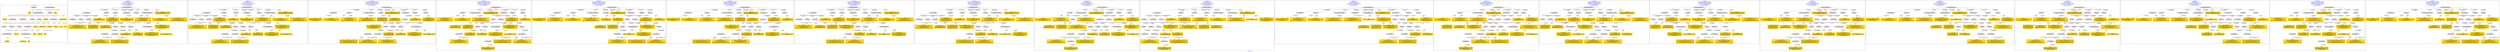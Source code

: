 digraph n0 {
fontcolor="blue"
remincross="true"
label="s05-met.json"
subgraph cluster_0 {
label="1-correct model"
n2[style="filled",color="white",fillcolor="lightgray",label="E12_Production1"];
n3[style="filled",color="white",fillcolor="lightgray",label="E21_Person1"];
n4[style="filled",color="white",fillcolor="lightgray",label="E55_Type3"];
n5[style="filled",color="white",fillcolor="lightgray",label="E52_Time-Span1"];
n6[style="filled",color="white",fillcolor="lightgray",label="E53_Place1"];
n7[style="filled",color="white",fillcolor="lightgray",label="E82_Actor_Appellation1"];
n8[shape="plaintext",style="filled",fillcolor="gold",label="Person URI"];
n9[style="filled",color="white",fillcolor="lightgray",label="E22_Man-Made_Object1"];
n10[style="filled",color="white",fillcolor="lightgray",label="E8_Acquisition1"];
n11[style="filled",color="white",fillcolor="lightgray",label="E55_Type1"];
n12[style="filled",color="white",fillcolor="lightgray",label="E55_Type2"];
n13[shape="plaintext",style="filled",fillcolor="gold",label="Description"];
n14[style="filled",color="white",fillcolor="lightgray",label="E54_Dimension1"];
n15[shape="plaintext",style="filled",fillcolor="gold",label="Object URI"];
n16[style="filled",color="white",fillcolor="lightgray",label="E33_Linguistic_Object1"];
n17[style="filled",color="white",fillcolor="lightgray",label="E55_Type4"];
n18[shape="plaintext",style="filled",fillcolor="gold",label="values"];
n19[style="filled",color="white",fillcolor="lightgray",label="E38_Image1"];
n20[shape="plaintext",style="filled",fillcolor="gold",label="image"];
n21[style="filled",color="white",fillcolor="lightgray",label="E44_Place_Appellation1"];
n22[shape="plaintext",style="filled",fillcolor="gold",label="Geography"];
n23[shape="plaintext",style="filled",fillcolor="gold",label="Date"];
n24[shape="plaintext",style="filled",fillcolor="gold",label="values"];
n25[shape="plaintext",style="filled",fillcolor="gold",label="Classification URI"];
n26[shape="plaintext",style="filled",fillcolor="gold",label="Classification"];
n27[shape="plaintext",style="filled",fillcolor="gold",label="Culture URI"];
n28[shape="plaintext",style="filled",fillcolor="gold",label="Culture"];
n29[shape="plaintext",style="filled",fillcolor="gold",label="Medium URI"];
n30[shape="plaintext",style="filled",fillcolor="gold",label="Medium"];
n31[shape="plaintext",style="filled",fillcolor="gold",label="ProvenanceTypeURI"];
n32[shape="plaintext",style="filled",fillcolor="gold",label="Appellation URI"];
n33[shape="plaintext",style="filled",fillcolor="gold",label="Who"];
n34[shape="plaintext",style="filled",fillcolor="gold",label="Credit Line"];
}
subgraph cluster_1 {
label="candidate 0\nlink coherence:0.90625\nnode coherence:0.9\nconfidence:0.5078202315078338\nmapping score:0.5084890967771211\ncost:230.009892\n-precision:0.34-recall:0.34"
n36[style="filled",color="white",fillcolor="lightgray",label="E12_Production1"];
n37[style="filled",color="white",fillcolor="lightgray",label="E21_Person1"];
n38[style="filled",color="white",fillcolor="lightgray",label="E52_Time-Span2"];
n39[style="filled",color="white",fillcolor="lightgray",label="E55_Type1"];
n40[style="filled",color="white",fillcolor="lightgray",label="E67_Birth1"];
n41[style="filled",color="white",fillcolor="lightgray",label="E69_Death1"];
n42[style="filled",color="white",fillcolor="lightgray",label="E74_Group1"];
n43[style="filled",color="white",fillcolor="lightgray",label="E82_Actor_Appellation1"];
n44[style="filled",color="white",fillcolor="lightgray",label="E22_Man-Made_Object1"];
n45[style="filled",color="white",fillcolor="lightgray",label="E30_Right1"];
n46[style="filled",color="white",fillcolor="lightgray",label="E35_Title1"];
n47[style="filled",color="white",fillcolor="lightgray",label="E54_Dimension1"];
n48[style="filled",color="white",fillcolor="lightgray",label="E55_Type2"];
n49[style="filled",color="white",fillcolor="lightgray",label="E52_Time-Span1"];
n50[style="filled",color="white",fillcolor="lightgray",label="E52_Time-Span3"];
n51[style="filled",color="white",fillcolor="lightgray",label="E29_Design_or_Procedure1"];
n52[shape="plaintext",style="filled",fillcolor="gold",label="Classification URI\n[E55_Type,classLink,0.808]\n[E74_Group,classLink,0.134]\n[E55_Type,label,0.057]\n[E30_Right,P3_has_note,0.0]"];
n53[shape="plaintext",style="filled",fillcolor="gold",label="Description\n[E35_Title,label,0.708]\n[E30_Right,P3_has_note,0.202]\n[E82_Actor_Appellation,label,0.06]\n[E55_Type,label,0.03]"];
n54[shape="plaintext",style="filled",fillcolor="gold",label="Object URI\n[E22_Man-Made_Object,classLink,0.882]\n[E82_Actor_Appellation,label,0.118]"];
n55[shape="plaintext",style="filled",fillcolor="gold",label="Appellation URI\n[E82_Actor_Appellation,classLink,0.878]\n[E21_Person,classLink,0.11]\n[E82_Actor_Appellation,label,0.012]\n[E35_Title,label,0.0]"];
n56[shape="plaintext",style="filled",fillcolor="gold",label="Medium\n[E55_Type,label,0.5]\n[E29_Design_or_Procedure,P3_has_note,0.5]\n[E55_Type,classLink,0.0]"];
n57[shape="plaintext",style="filled",fillcolor="gold",label="Medium URI\n[E55_Type,classLink,0.764]\n[E74_Group,classLink,0.236]\n[E55_Type,label,0.0]\n[E29_Design_or_Procedure,P3_has_note,0.0]"];
n58[shape="plaintext",style="filled",fillcolor="gold",label="Culture URI\n[E74_Group,classLink,0.599]\n[E74_Group,label,0.239]\n[E55_Type,classLink,0.162]"];
n59[shape="plaintext",style="filled",fillcolor="gold",label="Person URI\n[E21_Person,classLink,0.516]\n[E82_Actor_Appellation,classLink,0.43]\n[E82_Actor_Appellation,label,0.054]\n[E35_Title,label,0.0]"];
n60[shape="plaintext",style="filled",fillcolor="gold",label="Credit Line\n[E30_Right,P3_has_note,0.886]\n[E82_Actor_Appellation,label,0.056]\n[E35_Title,label,0.04]\n[E52_Time-Span,P82_at_some_time_within,0.019]"];
n61[shape="plaintext",style="filled",fillcolor="gold",label="image\n[E82_Actor_Appellation,label,1.0]"];
n62[shape="plaintext",style="filled",fillcolor="gold",label="Who\n[E82_Actor_Appellation,label,0.956]\n[E35_Title,label,0.034]\n[E30_Right,P3_has_note,0.008]\n[E29_Design_or_Procedure,P3_has_note,0.002]"];
n63[shape="plaintext",style="filled",fillcolor="gold",label="values\n[E35_Title,label,0.606]\n[E30_Right,P3_has_note,0.219]\n[E82_Actor_Appellation,label,0.126]\n[E52_Time-Span,P82_at_some_time_within,0.048]"];
n64[shape="plaintext",style="filled",fillcolor="gold",label="Geography\n[E35_Title,label,0.716]\n[E30_Right,P3_has_note,0.284]"];
n65[shape="plaintext",style="filled",fillcolor="gold",label="Culture\n[E74_Group,label,0.615]\n[E74_Group,classLink,0.385]"];
n66[shape="plaintext",style="filled",fillcolor="gold",label="values\n[E54_Dimension,P3_has_note,0.821]\n[E82_Actor_Appellation,label,0.179]\n[E35_Title,label,0.0]"];
n67[shape="plaintext",style="filled",fillcolor="gold",label="Classification\n[E55_Type,label,0.583]\n[E55_Type,classLink,0.416]\n[E30_Right,P3_has_note,0.001]"];
n68[shape="plaintext",style="filled",fillcolor="gold",label="Date\n[E52_Time-Span,P82_at_some_time_within,0.46]\n[E52_Time-Span,label,0.417]\n[E52_Time-Span,P82a_begin_of_the_begin,0.087]\n[E52_Time-Span,P82b_end_of_the_end,0.036]"];
}
subgraph cluster_2 {
label="candidate 1\nlink coherence:0.90625\nnode coherence:0.9\nconfidence:0.5034773936299759\nmapping score:0.5070414841511685\ncost:230.009892\n-precision:0.34-recall:0.34"
n70[style="filled",color="white",fillcolor="lightgray",label="E12_Production1"];
n71[style="filled",color="white",fillcolor="lightgray",label="E21_Person1"];
n72[style="filled",color="white",fillcolor="lightgray",label="E52_Time-Span2"];
n73[style="filled",color="white",fillcolor="lightgray",label="E55_Type1"];
n74[style="filled",color="white",fillcolor="lightgray",label="E67_Birth1"];
n75[style="filled",color="white",fillcolor="lightgray",label="E69_Death1"];
n76[style="filled",color="white",fillcolor="lightgray",label="E74_Group1"];
n77[style="filled",color="white",fillcolor="lightgray",label="E82_Actor_Appellation1"];
n78[style="filled",color="white",fillcolor="lightgray",label="E22_Man-Made_Object1"];
n79[style="filled",color="white",fillcolor="lightgray",label="E30_Right1"];
n80[style="filled",color="white",fillcolor="lightgray",label="E35_Title1"];
n81[style="filled",color="white",fillcolor="lightgray",label="E54_Dimension1"];
n82[style="filled",color="white",fillcolor="lightgray",label="E55_Type2"];
n83[style="filled",color="white",fillcolor="lightgray",label="E52_Time-Span1"];
n84[style="filled",color="white",fillcolor="lightgray",label="E52_Time-Span3"];
n85[style="filled",color="white",fillcolor="lightgray",label="E29_Design_or_Procedure1"];
n86[shape="plaintext",style="filled",fillcolor="gold",label="Classification URI\n[E55_Type,classLink,0.808]\n[E74_Group,classLink,0.134]\n[E55_Type,label,0.057]\n[E30_Right,P3_has_note,0.0]"];
n87[shape="plaintext",style="filled",fillcolor="gold",label="Geography\n[E35_Title,label,0.716]\n[E30_Right,P3_has_note,0.284]"];
n88[shape="plaintext",style="filled",fillcolor="gold",label="Object URI\n[E22_Man-Made_Object,classLink,0.882]\n[E82_Actor_Appellation,label,0.118]"];
n89[shape="plaintext",style="filled",fillcolor="gold",label="Appellation URI\n[E82_Actor_Appellation,classLink,0.878]\n[E21_Person,classLink,0.11]\n[E82_Actor_Appellation,label,0.012]\n[E35_Title,label,0.0]"];
n90[shape="plaintext",style="filled",fillcolor="gold",label="Medium\n[E55_Type,label,0.5]\n[E29_Design_or_Procedure,P3_has_note,0.5]\n[E55_Type,classLink,0.0]"];
n91[shape="plaintext",style="filled",fillcolor="gold",label="Medium URI\n[E55_Type,classLink,0.764]\n[E74_Group,classLink,0.236]\n[E55_Type,label,0.0]\n[E29_Design_or_Procedure,P3_has_note,0.0]"];
n92[shape="plaintext",style="filled",fillcolor="gold",label="Culture URI\n[E74_Group,classLink,0.599]\n[E74_Group,label,0.239]\n[E55_Type,classLink,0.162]"];
n93[shape="plaintext",style="filled",fillcolor="gold",label="Person URI\n[E21_Person,classLink,0.516]\n[E82_Actor_Appellation,classLink,0.43]\n[E82_Actor_Appellation,label,0.054]\n[E35_Title,label,0.0]"];
n94[shape="plaintext",style="filled",fillcolor="gold",label="Credit Line\n[E30_Right,P3_has_note,0.886]\n[E82_Actor_Appellation,label,0.056]\n[E35_Title,label,0.04]\n[E52_Time-Span,P82_at_some_time_within,0.019]"];
n95[shape="plaintext",style="filled",fillcolor="gold",label="image\n[E82_Actor_Appellation,label,1.0]"];
n96[shape="plaintext",style="filled",fillcolor="gold",label="Who\n[E82_Actor_Appellation,label,0.956]\n[E35_Title,label,0.034]\n[E30_Right,P3_has_note,0.008]\n[E29_Design_or_Procedure,P3_has_note,0.002]"];
n97[shape="plaintext",style="filled",fillcolor="gold",label="Description\n[E35_Title,label,0.708]\n[E30_Right,P3_has_note,0.202]\n[E82_Actor_Appellation,label,0.06]\n[E55_Type,label,0.03]"];
n98[shape="plaintext",style="filled",fillcolor="gold",label="values\n[E35_Title,label,0.606]\n[E30_Right,P3_has_note,0.219]\n[E82_Actor_Appellation,label,0.126]\n[E52_Time-Span,P82_at_some_time_within,0.048]"];
n99[shape="plaintext",style="filled",fillcolor="gold",label="Culture\n[E74_Group,label,0.615]\n[E74_Group,classLink,0.385]"];
n100[shape="plaintext",style="filled",fillcolor="gold",label="values\n[E54_Dimension,P3_has_note,0.821]\n[E82_Actor_Appellation,label,0.179]\n[E35_Title,label,0.0]"];
n101[shape="plaintext",style="filled",fillcolor="gold",label="Classification\n[E55_Type,label,0.583]\n[E55_Type,classLink,0.416]\n[E30_Right,P3_has_note,0.001]"];
n102[shape="plaintext",style="filled",fillcolor="gold",label="Date\n[E52_Time-Span,P82_at_some_time_within,0.46]\n[E52_Time-Span,label,0.417]\n[E52_Time-Span,P82a_begin_of_the_begin,0.087]\n[E52_Time-Span,P82b_end_of_the_end,0.036]"];
}
subgraph cluster_3 {
label="candidate 10\nlink coherence:0.8709677419354839\nnode coherence:0.896551724137931\nconfidence:0.5052668477880541\nmapping score:0.5162924651517989\ncost:427.019914\n-precision:0.32-recall:0.31"
n104[style="filled",color="white",fillcolor="lightgray",label="E12_Production1"];
n105[style="filled",color="white",fillcolor="lightgray",label="E21_Person1"];
n106[style="filled",color="white",fillcolor="lightgray",label="E67_Birth1"];
n107[style="filled",color="white",fillcolor="lightgray",label="E69_Death1"];
n108[style="filled",color="white",fillcolor="lightgray",label="E74_Group1"];
n109[style="filled",color="white",fillcolor="lightgray",label="E82_Actor_Appellation1"];
n110[style="filled",color="white",fillcolor="lightgray",label="E22_Man-Made_Object1"];
n111[style="filled",color="white",fillcolor="lightgray",label="E30_Right1"];
n112[style="filled",color="white",fillcolor="lightgray",label="E35_Title1"];
n113[style="filled",color="white",fillcolor="lightgray",label="E54_Dimension1"];
n114[style="filled",color="white",fillcolor="lightgray",label="E55_Type2"];
n115[style="filled",color="white",fillcolor="lightgray",label="E52_Time-Span1"];
n116[style="filled",color="white",fillcolor="lightgray",label="E52_Time-Span3"];
n117[style="filled",color="white",fillcolor="lightgray",label="E29_Design_or_Procedure1"];
n118[style="filled",color="white",fillcolor="lightgray",label="E55_Type1"];
n119[shape="plaintext",style="filled",fillcolor="gold",label="Classification URI\n[E55_Type,classLink,0.808]\n[E74_Group,classLink,0.134]\n[E55_Type,label,0.057]\n[E30_Right,P3_has_note,0.0]"];
n120[shape="plaintext",style="filled",fillcolor="gold",label="Description\n[E35_Title,label,0.708]\n[E30_Right,P3_has_note,0.202]\n[E82_Actor_Appellation,label,0.06]\n[E55_Type,label,0.03]"];
n121[shape="plaintext",style="filled",fillcolor="gold",label="Object URI\n[E22_Man-Made_Object,classLink,0.882]\n[E82_Actor_Appellation,label,0.118]"];
n122[shape="plaintext",style="filled",fillcolor="gold",label="Appellation URI\n[E82_Actor_Appellation,classLink,0.878]\n[E21_Person,classLink,0.11]\n[E82_Actor_Appellation,label,0.012]\n[E35_Title,label,0.0]"];
n123[shape="plaintext",style="filled",fillcolor="gold",label="Medium\n[E55_Type,label,0.5]\n[E29_Design_or_Procedure,P3_has_note,0.5]\n[E55_Type,classLink,0.0]"];
n124[shape="plaintext",style="filled",fillcolor="gold",label="Medium URI\n[E55_Type,classLink,0.764]\n[E74_Group,classLink,0.236]\n[E55_Type,label,0.0]\n[E29_Design_or_Procedure,P3_has_note,0.0]"];
n125[shape="plaintext",style="filled",fillcolor="gold",label="Culture URI\n[E74_Group,classLink,0.599]\n[E74_Group,label,0.239]\n[E55_Type,classLink,0.162]"];
n126[shape="plaintext",style="filled",fillcolor="gold",label="Person URI\n[E21_Person,classLink,0.516]\n[E82_Actor_Appellation,classLink,0.43]\n[E82_Actor_Appellation,label,0.054]\n[E35_Title,label,0.0]"];
n127[shape="plaintext",style="filled",fillcolor="gold",label="Date\n[E52_Time-Span,P82_at_some_time_within,0.46]\n[E52_Time-Span,label,0.417]\n[E52_Time-Span,P82a_begin_of_the_begin,0.087]\n[E52_Time-Span,P82b_end_of_the_end,0.036]"];
n128[shape="plaintext",style="filled",fillcolor="gold",label="image\n[E82_Actor_Appellation,label,1.0]"];
n129[shape="plaintext",style="filled",fillcolor="gold",label="Who\n[E82_Actor_Appellation,label,0.956]\n[E35_Title,label,0.034]\n[E30_Right,P3_has_note,0.008]\n[E29_Design_or_Procedure,P3_has_note,0.002]"];
n130[shape="plaintext",style="filled",fillcolor="gold",label="values\n[E35_Title,label,0.606]\n[E30_Right,P3_has_note,0.219]\n[E82_Actor_Appellation,label,0.126]\n[E52_Time-Span,P82_at_some_time_within,0.048]"];
n131[shape="plaintext",style="filled",fillcolor="gold",label="Geography\n[E35_Title,label,0.716]\n[E30_Right,P3_has_note,0.284]"];
n132[shape="plaintext",style="filled",fillcolor="gold",label="Culture\n[E74_Group,label,0.615]\n[E74_Group,classLink,0.385]"];
n133[shape="plaintext",style="filled",fillcolor="gold",label="values\n[E54_Dimension,P3_has_note,0.821]\n[E82_Actor_Appellation,label,0.179]\n[E35_Title,label,0.0]"];
n134[shape="plaintext",style="filled",fillcolor="gold",label="Classification\n[E55_Type,label,0.583]\n[E55_Type,classLink,0.416]\n[E30_Right,P3_has_note,0.001]"];
n135[shape="plaintext",style="filled",fillcolor="gold",label="Credit Line\n[E30_Right,P3_has_note,0.886]\n[E82_Actor_Appellation,label,0.056]\n[E35_Title,label,0.04]\n[E52_Time-Span,P82_at_some_time_within,0.019]"];
}
subgraph cluster_4 {
label="candidate 11\nlink coherence:0.8709677419354839\nnode coherence:0.896551724137931\nconfidence:0.5009240099101963\nmapping score:0.5148448525258463\ncost:427.009912\n-precision:0.29-recall:0.28"
n137[style="filled",color="white",fillcolor="lightgray",label="E12_Production1"];
n138[style="filled",color="white",fillcolor="lightgray",label="E21_Person1"];
n139[style="filled",color="white",fillcolor="lightgray",label="E55_Type1"];
n140[style="filled",color="white",fillcolor="lightgray",label="E67_Birth1"];
n141[style="filled",color="white",fillcolor="lightgray",label="E69_Death1"];
n142[style="filled",color="white",fillcolor="lightgray",label="E74_Group1"];
n143[style="filled",color="white",fillcolor="lightgray",label="E82_Actor_Appellation1"];
n144[style="filled",color="white",fillcolor="lightgray",label="E22_Man-Made_Object1"];
n145[style="filled",color="white",fillcolor="lightgray",label="E30_Right1"];
n146[style="filled",color="white",fillcolor="lightgray",label="E35_Title1"];
n147[style="filled",color="white",fillcolor="lightgray",label="E55_Type2"];
n148[style="filled",color="white",fillcolor="lightgray",label="E52_Time-Span1"];
n149[style="filled",color="white",fillcolor="lightgray",label="E52_Time-Span3"];
n150[style="filled",color="white",fillcolor="lightgray",label="E29_Design_or_Procedure1"];
n151[style="filled",color="white",fillcolor="lightgray",label="E54_Dimension1"];
n152[shape="plaintext",style="filled",fillcolor="gold",label="Classification URI\n[E55_Type,classLink,0.808]\n[E74_Group,classLink,0.134]\n[E55_Type,label,0.057]\n[E30_Right,P3_has_note,0.0]"];
n153[shape="plaintext",style="filled",fillcolor="gold",label="Geography\n[E35_Title,label,0.716]\n[E30_Right,P3_has_note,0.284]"];
n154[shape="plaintext",style="filled",fillcolor="gold",label="Object URI\n[E22_Man-Made_Object,classLink,0.882]\n[E82_Actor_Appellation,label,0.118]"];
n155[shape="plaintext",style="filled",fillcolor="gold",label="Appellation URI\n[E82_Actor_Appellation,classLink,0.878]\n[E21_Person,classLink,0.11]\n[E82_Actor_Appellation,label,0.012]\n[E35_Title,label,0.0]"];
n156[shape="plaintext",style="filled",fillcolor="gold",label="Medium\n[E55_Type,label,0.5]\n[E29_Design_or_Procedure,P3_has_note,0.5]\n[E55_Type,classLink,0.0]"];
n157[shape="plaintext",style="filled",fillcolor="gold",label="Medium URI\n[E55_Type,classLink,0.764]\n[E74_Group,classLink,0.236]\n[E55_Type,label,0.0]\n[E29_Design_or_Procedure,P3_has_note,0.0]"];
n158[shape="plaintext",style="filled",fillcolor="gold",label="Culture URI\n[E74_Group,classLink,0.599]\n[E74_Group,label,0.239]\n[E55_Type,classLink,0.162]"];
n159[shape="plaintext",style="filled",fillcolor="gold",label="Person URI\n[E21_Person,classLink,0.516]\n[E82_Actor_Appellation,classLink,0.43]\n[E82_Actor_Appellation,label,0.054]\n[E35_Title,label,0.0]"];
n160[shape="plaintext",style="filled",fillcolor="gold",label="Date\n[E52_Time-Span,P82_at_some_time_within,0.46]\n[E52_Time-Span,label,0.417]\n[E52_Time-Span,P82a_begin_of_the_begin,0.087]\n[E52_Time-Span,P82b_end_of_the_end,0.036]"];
n161[shape="plaintext",style="filled",fillcolor="gold",label="image\n[E82_Actor_Appellation,label,1.0]"];
n162[shape="plaintext",style="filled",fillcolor="gold",label="Who\n[E82_Actor_Appellation,label,0.956]\n[E35_Title,label,0.034]\n[E30_Right,P3_has_note,0.008]\n[E29_Design_or_Procedure,P3_has_note,0.002]"];
n163[shape="plaintext",style="filled",fillcolor="gold",label="Description\n[E35_Title,label,0.708]\n[E30_Right,P3_has_note,0.202]\n[E82_Actor_Appellation,label,0.06]\n[E55_Type,label,0.03]"];
n164[shape="plaintext",style="filled",fillcolor="gold",label="values\n[E35_Title,label,0.606]\n[E30_Right,P3_has_note,0.219]\n[E82_Actor_Appellation,label,0.126]\n[E52_Time-Span,P82_at_some_time_within,0.048]"];
n165[shape="plaintext",style="filled",fillcolor="gold",label="Culture\n[E74_Group,label,0.615]\n[E74_Group,classLink,0.385]"];
n166[shape="plaintext",style="filled",fillcolor="gold",label="values\n[E54_Dimension,P3_has_note,0.821]\n[E82_Actor_Appellation,label,0.179]\n[E35_Title,label,0.0]"];
n167[shape="plaintext",style="filled",fillcolor="gold",label="Classification\n[E55_Type,label,0.583]\n[E55_Type,classLink,0.416]\n[E30_Right,P3_has_note,0.001]"];
n168[shape="plaintext",style="filled",fillcolor="gold",label="Credit Line\n[E30_Right,P3_has_note,0.886]\n[E82_Actor_Appellation,label,0.056]\n[E35_Title,label,0.04]\n[E52_Time-Span,P82_at_some_time_within,0.019]"];
}
subgraph cluster_5 {
label="candidate 12\nlink coherence:0.8709677419354839\nnode coherence:0.896551724137931\nconfidence:0.5009240099101963\nmapping score:0.5148448525258463\ncost:427.019904\n-precision:0.32-recall:0.31"
n170[style="filled",color="white",fillcolor="lightgray",label="E12_Production1"];
n171[style="filled",color="white",fillcolor="lightgray",label="E21_Person1"];
n172[style="filled",color="white",fillcolor="lightgray",label="E55_Type1"];
n173[style="filled",color="white",fillcolor="lightgray",label="E67_Birth1"];
n174[style="filled",color="white",fillcolor="lightgray",label="E69_Death1"];
n175[style="filled",color="white",fillcolor="lightgray",label="E82_Actor_Appellation1"];
n176[style="filled",color="white",fillcolor="lightgray",label="E22_Man-Made_Object1"];
n177[style="filled",color="white",fillcolor="lightgray",label="E30_Right1"];
n178[style="filled",color="white",fillcolor="lightgray",label="E35_Title1"];
n179[style="filled",color="white",fillcolor="lightgray",label="E54_Dimension1"];
n180[style="filled",color="white",fillcolor="lightgray",label="E55_Type2"];
n181[style="filled",color="white",fillcolor="lightgray",label="E52_Time-Span1"];
n182[style="filled",color="white",fillcolor="lightgray",label="E52_Time-Span3"];
n183[style="filled",color="white",fillcolor="lightgray",label="E29_Design_or_Procedure1"];
n184[style="filled",color="white",fillcolor="lightgray",label="E74_Group1"];
n185[shape="plaintext",style="filled",fillcolor="gold",label="Classification URI\n[E55_Type,classLink,0.808]\n[E74_Group,classLink,0.134]\n[E55_Type,label,0.057]\n[E30_Right,P3_has_note,0.0]"];
n186[shape="plaintext",style="filled",fillcolor="gold",label="Geography\n[E35_Title,label,0.716]\n[E30_Right,P3_has_note,0.284]"];
n187[shape="plaintext",style="filled",fillcolor="gold",label="Object URI\n[E22_Man-Made_Object,classLink,0.882]\n[E82_Actor_Appellation,label,0.118]"];
n188[shape="plaintext",style="filled",fillcolor="gold",label="Appellation URI\n[E82_Actor_Appellation,classLink,0.878]\n[E21_Person,classLink,0.11]\n[E82_Actor_Appellation,label,0.012]\n[E35_Title,label,0.0]"];
n189[shape="plaintext",style="filled",fillcolor="gold",label="Medium\n[E55_Type,label,0.5]\n[E29_Design_or_Procedure,P3_has_note,0.5]\n[E55_Type,classLink,0.0]"];
n190[shape="plaintext",style="filled",fillcolor="gold",label="Medium URI\n[E55_Type,classLink,0.764]\n[E74_Group,classLink,0.236]\n[E55_Type,label,0.0]\n[E29_Design_or_Procedure,P3_has_note,0.0]"];
n191[shape="plaintext",style="filled",fillcolor="gold",label="Culture URI\n[E74_Group,classLink,0.599]\n[E74_Group,label,0.239]\n[E55_Type,classLink,0.162]"];
n192[shape="plaintext",style="filled",fillcolor="gold",label="Person URI\n[E21_Person,classLink,0.516]\n[E82_Actor_Appellation,classLink,0.43]\n[E82_Actor_Appellation,label,0.054]\n[E35_Title,label,0.0]"];
n193[shape="plaintext",style="filled",fillcolor="gold",label="Date\n[E52_Time-Span,P82_at_some_time_within,0.46]\n[E52_Time-Span,label,0.417]\n[E52_Time-Span,P82a_begin_of_the_begin,0.087]\n[E52_Time-Span,P82b_end_of_the_end,0.036]"];
n194[shape="plaintext",style="filled",fillcolor="gold",label="image\n[E82_Actor_Appellation,label,1.0]"];
n195[shape="plaintext",style="filled",fillcolor="gold",label="Who\n[E82_Actor_Appellation,label,0.956]\n[E35_Title,label,0.034]\n[E30_Right,P3_has_note,0.008]\n[E29_Design_or_Procedure,P3_has_note,0.002]"];
n196[shape="plaintext",style="filled",fillcolor="gold",label="Description\n[E35_Title,label,0.708]\n[E30_Right,P3_has_note,0.202]\n[E82_Actor_Appellation,label,0.06]\n[E55_Type,label,0.03]"];
n197[shape="plaintext",style="filled",fillcolor="gold",label="values\n[E35_Title,label,0.606]\n[E30_Right,P3_has_note,0.219]\n[E82_Actor_Appellation,label,0.126]\n[E52_Time-Span,P82_at_some_time_within,0.048]"];
n198[shape="plaintext",style="filled",fillcolor="gold",label="Culture\n[E74_Group,label,0.615]\n[E74_Group,classLink,0.385]"];
n199[shape="plaintext",style="filled",fillcolor="gold",label="values\n[E54_Dimension,P3_has_note,0.821]\n[E82_Actor_Appellation,label,0.179]\n[E35_Title,label,0.0]"];
n200[shape="plaintext",style="filled",fillcolor="gold",label="Classification\n[E55_Type,label,0.583]\n[E55_Type,classLink,0.416]\n[E30_Right,P3_has_note,0.001]"];
n201[shape="plaintext",style="filled",fillcolor="gold",label="Credit Line\n[E30_Right,P3_has_note,0.886]\n[E82_Actor_Appellation,label,0.056]\n[E35_Title,label,0.04]\n[E52_Time-Span,P82_at_some_time_within,0.019]"];
}
subgraph cluster_6 {
label="candidate 13\nlink coherence:0.8709677419354839\nnode coherence:0.896551724137931\nconfidence:0.5009240099101963\nmapping score:0.5148448525258463\ncost:427.019914\n-precision:0.32-recall:0.31"
n203[style="filled",color="white",fillcolor="lightgray",label="E12_Production1"];
n204[style="filled",color="white",fillcolor="lightgray",label="E21_Person1"];
n205[style="filled",color="white",fillcolor="lightgray",label="E67_Birth1"];
n206[style="filled",color="white",fillcolor="lightgray",label="E69_Death1"];
n207[style="filled",color="white",fillcolor="lightgray",label="E74_Group1"];
n208[style="filled",color="white",fillcolor="lightgray",label="E82_Actor_Appellation1"];
n209[style="filled",color="white",fillcolor="lightgray",label="E22_Man-Made_Object1"];
n210[style="filled",color="white",fillcolor="lightgray",label="E30_Right1"];
n211[style="filled",color="white",fillcolor="lightgray",label="E35_Title1"];
n212[style="filled",color="white",fillcolor="lightgray",label="E54_Dimension1"];
n213[style="filled",color="white",fillcolor="lightgray",label="E55_Type2"];
n214[style="filled",color="white",fillcolor="lightgray",label="E52_Time-Span1"];
n215[style="filled",color="white",fillcolor="lightgray",label="E52_Time-Span3"];
n216[style="filled",color="white",fillcolor="lightgray",label="E29_Design_or_Procedure1"];
n217[style="filled",color="white",fillcolor="lightgray",label="E55_Type1"];
n218[shape="plaintext",style="filled",fillcolor="gold",label="Classification URI\n[E55_Type,classLink,0.808]\n[E74_Group,classLink,0.134]\n[E55_Type,label,0.057]\n[E30_Right,P3_has_note,0.0]"];
n219[shape="plaintext",style="filled",fillcolor="gold",label="Geography\n[E35_Title,label,0.716]\n[E30_Right,P3_has_note,0.284]"];
n220[shape="plaintext",style="filled",fillcolor="gold",label="Object URI\n[E22_Man-Made_Object,classLink,0.882]\n[E82_Actor_Appellation,label,0.118]"];
n221[shape="plaintext",style="filled",fillcolor="gold",label="Appellation URI\n[E82_Actor_Appellation,classLink,0.878]\n[E21_Person,classLink,0.11]\n[E82_Actor_Appellation,label,0.012]\n[E35_Title,label,0.0]"];
n222[shape="plaintext",style="filled",fillcolor="gold",label="Medium\n[E55_Type,label,0.5]\n[E29_Design_or_Procedure,P3_has_note,0.5]\n[E55_Type,classLink,0.0]"];
n223[shape="plaintext",style="filled",fillcolor="gold",label="Medium URI\n[E55_Type,classLink,0.764]\n[E74_Group,classLink,0.236]\n[E55_Type,label,0.0]\n[E29_Design_or_Procedure,P3_has_note,0.0]"];
n224[shape="plaintext",style="filled",fillcolor="gold",label="Culture URI\n[E74_Group,classLink,0.599]\n[E74_Group,label,0.239]\n[E55_Type,classLink,0.162]"];
n225[shape="plaintext",style="filled",fillcolor="gold",label="Person URI\n[E21_Person,classLink,0.516]\n[E82_Actor_Appellation,classLink,0.43]\n[E82_Actor_Appellation,label,0.054]\n[E35_Title,label,0.0]"];
n226[shape="plaintext",style="filled",fillcolor="gold",label="Date\n[E52_Time-Span,P82_at_some_time_within,0.46]\n[E52_Time-Span,label,0.417]\n[E52_Time-Span,P82a_begin_of_the_begin,0.087]\n[E52_Time-Span,P82b_end_of_the_end,0.036]"];
n227[shape="plaintext",style="filled",fillcolor="gold",label="image\n[E82_Actor_Appellation,label,1.0]"];
n228[shape="plaintext",style="filled",fillcolor="gold",label="Who\n[E82_Actor_Appellation,label,0.956]\n[E35_Title,label,0.034]\n[E30_Right,P3_has_note,0.008]\n[E29_Design_or_Procedure,P3_has_note,0.002]"];
n229[shape="plaintext",style="filled",fillcolor="gold",label="Description\n[E35_Title,label,0.708]\n[E30_Right,P3_has_note,0.202]\n[E82_Actor_Appellation,label,0.06]\n[E55_Type,label,0.03]"];
n230[shape="plaintext",style="filled",fillcolor="gold",label="values\n[E35_Title,label,0.606]\n[E30_Right,P3_has_note,0.219]\n[E82_Actor_Appellation,label,0.126]\n[E52_Time-Span,P82_at_some_time_within,0.048]"];
n231[shape="plaintext",style="filled",fillcolor="gold",label="Culture\n[E74_Group,label,0.615]\n[E74_Group,classLink,0.385]"];
n232[shape="plaintext",style="filled",fillcolor="gold",label="values\n[E54_Dimension,P3_has_note,0.821]\n[E82_Actor_Appellation,label,0.179]\n[E35_Title,label,0.0]"];
n233[shape="plaintext",style="filled",fillcolor="gold",label="Classification\n[E55_Type,label,0.583]\n[E55_Type,classLink,0.416]\n[E30_Right,P3_has_note,0.001]"];
n234[shape="plaintext",style="filled",fillcolor="gold",label="Credit Line\n[E30_Right,P3_has_note,0.886]\n[E82_Actor_Appellation,label,0.056]\n[E35_Title,label,0.04]\n[E52_Time-Span,P82_at_some_time_within,0.019]"];
}
subgraph cluster_7 {
label="candidate 14\nlink coherence:0.8666666666666667\nnode coherence:0.8620689655172413\nconfidence:0.5052668477880541\nmapping score:0.5047982122782356\ncost:327.009912\n-precision:0.37-recall:0.34"
n236[style="filled",color="white",fillcolor="lightgray",label="E12_Production1"];
n237[style="filled",color="white",fillcolor="lightgray",label="E21_Person1"];
n238[style="filled",color="white",fillcolor="lightgray",label="E52_Time-Span2"];
n239[style="filled",color="white",fillcolor="lightgray",label="E55_Type1"];
n240[style="filled",color="white",fillcolor="lightgray",label="E67_Birth1"];
n241[style="filled",color="white",fillcolor="lightgray",label="E74_Group1"];
n242[style="filled",color="white",fillcolor="lightgray",label="E82_Actor_Appellation1"];
n243[style="filled",color="white",fillcolor="lightgray",label="E22_Man-Made_Object1"];
n244[style="filled",color="white",fillcolor="lightgray",label="E30_Right1"];
n245[style="filled",color="white",fillcolor="lightgray",label="E35_Title1"];
n246[style="filled",color="white",fillcolor="lightgray",label="E54_Dimension1"];
n247[style="filled",color="white",fillcolor="lightgray",label="E55_Type2"];
n248[style="filled",color="white",fillcolor="lightgray",label="E52_Time-Span1"];
n249[style="filled",color="white",fillcolor="lightgray",label="E29_Design_or_Procedure1"];
n250[shape="plaintext",style="filled",fillcolor="gold",label="Classification URI\n[E55_Type,classLink,0.808]\n[E74_Group,classLink,0.134]\n[E55_Type,label,0.057]\n[E30_Right,P3_has_note,0.0]"];
n251[shape="plaintext",style="filled",fillcolor="gold",label="Description\n[E35_Title,label,0.708]\n[E30_Right,P3_has_note,0.202]\n[E82_Actor_Appellation,label,0.06]\n[E55_Type,label,0.03]"];
n252[shape="plaintext",style="filled",fillcolor="gold",label="Object URI\n[E22_Man-Made_Object,classLink,0.882]\n[E82_Actor_Appellation,label,0.118]"];
n253[shape="plaintext",style="filled",fillcolor="gold",label="Appellation URI\n[E82_Actor_Appellation,classLink,0.878]\n[E21_Person,classLink,0.11]\n[E82_Actor_Appellation,label,0.012]\n[E35_Title,label,0.0]"];
n254[shape="plaintext",style="filled",fillcolor="gold",label="Medium\n[E55_Type,label,0.5]\n[E29_Design_or_Procedure,P3_has_note,0.5]\n[E55_Type,classLink,0.0]"];
n255[shape="plaintext",style="filled",fillcolor="gold",label="Medium URI\n[E55_Type,classLink,0.764]\n[E74_Group,classLink,0.236]\n[E55_Type,label,0.0]\n[E29_Design_or_Procedure,P3_has_note,0.0]"];
n256[shape="plaintext",style="filled",fillcolor="gold",label="Culture URI\n[E74_Group,classLink,0.599]\n[E74_Group,label,0.239]\n[E55_Type,classLink,0.162]"];
n257[shape="plaintext",style="filled",fillcolor="gold",label="Person URI\n[E21_Person,classLink,0.516]\n[E82_Actor_Appellation,classLink,0.43]\n[E82_Actor_Appellation,label,0.054]\n[E35_Title,label,0.0]"];
n258[shape="plaintext",style="filled",fillcolor="gold",label="Date\n[E52_Time-Span,P82_at_some_time_within,0.46]\n[E52_Time-Span,label,0.417]\n[E52_Time-Span,P82a_begin_of_the_begin,0.087]\n[E52_Time-Span,P82b_end_of_the_end,0.036]"];
n259[shape="plaintext",style="filled",fillcolor="gold",label="Credit Line\n[E30_Right,P3_has_note,0.886]\n[E82_Actor_Appellation,label,0.056]\n[E35_Title,label,0.04]\n[E52_Time-Span,P82_at_some_time_within,0.019]"];
n260[shape="plaintext",style="filled",fillcolor="gold",label="image\n[E82_Actor_Appellation,label,1.0]"];
n261[shape="plaintext",style="filled",fillcolor="gold",label="Who\n[E82_Actor_Appellation,label,0.956]\n[E35_Title,label,0.034]\n[E30_Right,P3_has_note,0.008]\n[E29_Design_or_Procedure,P3_has_note,0.002]"];
n262[shape="plaintext",style="filled",fillcolor="gold",label="values\n[E35_Title,label,0.606]\n[E30_Right,P3_has_note,0.219]\n[E82_Actor_Appellation,label,0.126]\n[E52_Time-Span,P82_at_some_time_within,0.048]"];
n263[shape="plaintext",style="filled",fillcolor="gold",label="Geography\n[E35_Title,label,0.716]\n[E30_Right,P3_has_note,0.284]"];
n264[shape="plaintext",style="filled",fillcolor="gold",label="Culture\n[E74_Group,label,0.615]\n[E74_Group,classLink,0.385]"];
n265[shape="plaintext",style="filled",fillcolor="gold",label="values\n[E54_Dimension,P3_has_note,0.821]\n[E82_Actor_Appellation,label,0.179]\n[E35_Title,label,0.0]"];
n266[shape="plaintext",style="filled",fillcolor="gold",label="Classification\n[E55_Type,label,0.583]\n[E55_Type,classLink,0.416]\n[E30_Right,P3_has_note,0.001]"];
}
subgraph cluster_8 {
label="candidate 15\nlink coherence:0.8666666666666667\nnode coherence:0.8620689655172413\nconfidence:0.5009240099101963\nmapping score:0.5033505996522831\ncost:327.009912\n-precision:0.37-recall:0.34"
n268[style="filled",color="white",fillcolor="lightgray",label="E12_Production1"];
n269[style="filled",color="white",fillcolor="lightgray",label="E21_Person1"];
n270[style="filled",color="white",fillcolor="lightgray",label="E52_Time-Span2"];
n271[style="filled",color="white",fillcolor="lightgray",label="E55_Type1"];
n272[style="filled",color="white",fillcolor="lightgray",label="E67_Birth1"];
n273[style="filled",color="white",fillcolor="lightgray",label="E74_Group1"];
n274[style="filled",color="white",fillcolor="lightgray",label="E82_Actor_Appellation1"];
n275[style="filled",color="white",fillcolor="lightgray",label="E22_Man-Made_Object1"];
n276[style="filled",color="white",fillcolor="lightgray",label="E30_Right1"];
n277[style="filled",color="white",fillcolor="lightgray",label="E35_Title1"];
n278[style="filled",color="white",fillcolor="lightgray",label="E54_Dimension1"];
n279[style="filled",color="white",fillcolor="lightgray",label="E55_Type2"];
n280[style="filled",color="white",fillcolor="lightgray",label="E52_Time-Span1"];
n281[style="filled",color="white",fillcolor="lightgray",label="E29_Design_or_Procedure1"];
n282[shape="plaintext",style="filled",fillcolor="gold",label="Classification URI\n[E55_Type,classLink,0.808]\n[E74_Group,classLink,0.134]\n[E55_Type,label,0.057]\n[E30_Right,P3_has_note,0.0]"];
n283[shape="plaintext",style="filled",fillcolor="gold",label="Geography\n[E35_Title,label,0.716]\n[E30_Right,P3_has_note,0.284]"];
n284[shape="plaintext",style="filled",fillcolor="gold",label="Object URI\n[E22_Man-Made_Object,classLink,0.882]\n[E82_Actor_Appellation,label,0.118]"];
n285[shape="plaintext",style="filled",fillcolor="gold",label="Appellation URI\n[E82_Actor_Appellation,classLink,0.878]\n[E21_Person,classLink,0.11]\n[E82_Actor_Appellation,label,0.012]\n[E35_Title,label,0.0]"];
n286[shape="plaintext",style="filled",fillcolor="gold",label="Medium\n[E55_Type,label,0.5]\n[E29_Design_or_Procedure,P3_has_note,0.5]\n[E55_Type,classLink,0.0]"];
n287[shape="plaintext",style="filled",fillcolor="gold",label="Medium URI\n[E55_Type,classLink,0.764]\n[E74_Group,classLink,0.236]\n[E55_Type,label,0.0]\n[E29_Design_or_Procedure,P3_has_note,0.0]"];
n288[shape="plaintext",style="filled",fillcolor="gold",label="Culture URI\n[E74_Group,classLink,0.599]\n[E74_Group,label,0.239]\n[E55_Type,classLink,0.162]"];
n289[shape="plaintext",style="filled",fillcolor="gold",label="Person URI\n[E21_Person,classLink,0.516]\n[E82_Actor_Appellation,classLink,0.43]\n[E82_Actor_Appellation,label,0.054]\n[E35_Title,label,0.0]"];
n290[shape="plaintext",style="filled",fillcolor="gold",label="Date\n[E52_Time-Span,P82_at_some_time_within,0.46]\n[E52_Time-Span,label,0.417]\n[E52_Time-Span,P82a_begin_of_the_begin,0.087]\n[E52_Time-Span,P82b_end_of_the_end,0.036]"];
n291[shape="plaintext",style="filled",fillcolor="gold",label="Credit Line\n[E30_Right,P3_has_note,0.886]\n[E82_Actor_Appellation,label,0.056]\n[E35_Title,label,0.04]\n[E52_Time-Span,P82_at_some_time_within,0.019]"];
n292[shape="plaintext",style="filled",fillcolor="gold",label="image\n[E82_Actor_Appellation,label,1.0]"];
n293[shape="plaintext",style="filled",fillcolor="gold",label="Who\n[E82_Actor_Appellation,label,0.956]\n[E35_Title,label,0.034]\n[E30_Right,P3_has_note,0.008]\n[E29_Design_or_Procedure,P3_has_note,0.002]"];
n294[shape="plaintext",style="filled",fillcolor="gold",label="Description\n[E35_Title,label,0.708]\n[E30_Right,P3_has_note,0.202]\n[E82_Actor_Appellation,label,0.06]\n[E55_Type,label,0.03]"];
n295[shape="plaintext",style="filled",fillcolor="gold",label="values\n[E35_Title,label,0.606]\n[E30_Right,P3_has_note,0.219]\n[E82_Actor_Appellation,label,0.126]\n[E52_Time-Span,P82_at_some_time_within,0.048]"];
n296[shape="plaintext",style="filled",fillcolor="gold",label="Culture\n[E74_Group,label,0.615]\n[E74_Group,classLink,0.385]"];
n297[shape="plaintext",style="filled",fillcolor="gold",label="values\n[E54_Dimension,P3_has_note,0.821]\n[E82_Actor_Appellation,label,0.179]\n[E35_Title,label,0.0]"];
n298[shape="plaintext",style="filled",fillcolor="gold",label="Classification\n[E55_Type,label,0.583]\n[E55_Type,classLink,0.416]\n[E30_Right,P3_has_note,0.001]"];
}
subgraph cluster_9 {
label="candidate 16\nlink coherence:0.84375\nnode coherence:0.9\nconfidence:0.5078202315078338\nmapping score:0.5084890967771211\ncost:428.009912\n-precision:0.31-recall:0.31"
n300[style="filled",color="white",fillcolor="lightgray",label="E12_Production1"];
n301[style="filled",color="white",fillcolor="lightgray",label="E21_Person1"];
n302[style="filled",color="white",fillcolor="lightgray",label="E52_Time-Span2"];
n303[style="filled",color="white",fillcolor="lightgray",label="E67_Birth1"];
n304[style="filled",color="white",fillcolor="lightgray",label="E69_Death1"];
n305[style="filled",color="white",fillcolor="lightgray",label="E74_Group1"];
n306[style="filled",color="white",fillcolor="lightgray",label="E82_Actor_Appellation1"];
n307[style="filled",color="white",fillcolor="lightgray",label="E22_Man-Made_Object1"];
n308[style="filled",color="white",fillcolor="lightgray",label="E30_Right1"];
n309[style="filled",color="white",fillcolor="lightgray",label="E35_Title1"];
n310[style="filled",color="white",fillcolor="lightgray",label="E55_Type2"];
n311[style="filled",color="white",fillcolor="lightgray",label="E52_Time-Span1"];
n312[style="filled",color="white",fillcolor="lightgray",label="E52_Time-Span3"];
n313[style="filled",color="white",fillcolor="lightgray",label="E29_Design_or_Procedure1"];
n314[style="filled",color="white",fillcolor="lightgray",label="E54_Dimension1"];
n315[style="filled",color="white",fillcolor="lightgray",label="E55_Type1"];
n316[shape="plaintext",style="filled",fillcolor="gold",label="Classification URI\n[E55_Type,classLink,0.808]\n[E74_Group,classLink,0.134]\n[E55_Type,label,0.057]\n[E30_Right,P3_has_note,0.0]"];
n317[shape="plaintext",style="filled",fillcolor="gold",label="Description\n[E35_Title,label,0.708]\n[E30_Right,P3_has_note,0.202]\n[E82_Actor_Appellation,label,0.06]\n[E55_Type,label,0.03]"];
n318[shape="plaintext",style="filled",fillcolor="gold",label="Object URI\n[E22_Man-Made_Object,classLink,0.882]\n[E82_Actor_Appellation,label,0.118]"];
n319[shape="plaintext",style="filled",fillcolor="gold",label="Appellation URI\n[E82_Actor_Appellation,classLink,0.878]\n[E21_Person,classLink,0.11]\n[E82_Actor_Appellation,label,0.012]\n[E35_Title,label,0.0]"];
n320[shape="plaintext",style="filled",fillcolor="gold",label="Medium\n[E55_Type,label,0.5]\n[E29_Design_or_Procedure,P3_has_note,0.5]\n[E55_Type,classLink,0.0]"];
n321[shape="plaintext",style="filled",fillcolor="gold",label="Medium URI\n[E55_Type,classLink,0.764]\n[E74_Group,classLink,0.236]\n[E55_Type,label,0.0]\n[E29_Design_or_Procedure,P3_has_note,0.0]"];
n322[shape="plaintext",style="filled",fillcolor="gold",label="Culture URI\n[E74_Group,classLink,0.599]\n[E74_Group,label,0.239]\n[E55_Type,classLink,0.162]"];
n323[shape="plaintext",style="filled",fillcolor="gold",label="Person URI\n[E21_Person,classLink,0.516]\n[E82_Actor_Appellation,classLink,0.43]\n[E82_Actor_Appellation,label,0.054]\n[E35_Title,label,0.0]"];
n324[shape="plaintext",style="filled",fillcolor="gold",label="Credit Line\n[E30_Right,P3_has_note,0.886]\n[E82_Actor_Appellation,label,0.056]\n[E35_Title,label,0.04]\n[E52_Time-Span,P82_at_some_time_within,0.019]"];
n325[shape="plaintext",style="filled",fillcolor="gold",label="image\n[E82_Actor_Appellation,label,1.0]"];
n326[shape="plaintext",style="filled",fillcolor="gold",label="Who\n[E82_Actor_Appellation,label,0.956]\n[E35_Title,label,0.034]\n[E30_Right,P3_has_note,0.008]\n[E29_Design_or_Procedure,P3_has_note,0.002]"];
n327[shape="plaintext",style="filled",fillcolor="gold",label="values\n[E35_Title,label,0.606]\n[E30_Right,P3_has_note,0.219]\n[E82_Actor_Appellation,label,0.126]\n[E52_Time-Span,P82_at_some_time_within,0.048]"];
n328[shape="plaintext",style="filled",fillcolor="gold",label="Geography\n[E35_Title,label,0.716]\n[E30_Right,P3_has_note,0.284]"];
n329[shape="plaintext",style="filled",fillcolor="gold",label="Culture\n[E74_Group,label,0.615]\n[E74_Group,classLink,0.385]"];
n330[shape="plaintext",style="filled",fillcolor="gold",label="values\n[E54_Dimension,P3_has_note,0.821]\n[E82_Actor_Appellation,label,0.179]\n[E35_Title,label,0.0]"];
n331[shape="plaintext",style="filled",fillcolor="gold",label="Classification\n[E55_Type,label,0.583]\n[E55_Type,classLink,0.416]\n[E30_Right,P3_has_note,0.001]"];
n332[shape="plaintext",style="filled",fillcolor="gold",label="Date\n[E52_Time-Span,P82_at_some_time_within,0.46]\n[E52_Time-Span,label,0.417]\n[E52_Time-Span,P82a_begin_of_the_begin,0.087]\n[E52_Time-Span,P82b_end_of_the_end,0.036]"];
}
subgraph cluster_10 {
label="candidate 17\nlink coherence:0.84375\nnode coherence:0.9\nconfidence:0.5078202315078338\nmapping score:0.5084890967771211\ncost:428.019914\n-precision:0.28-recall:0.28"
n334[style="filled",color="white",fillcolor="lightgray",label="E12_Production1"];
n335[style="filled",color="white",fillcolor="lightgray",label="E21_Person1"];
n336[style="filled",color="white",fillcolor="lightgray",label="E52_Time-Span2"];
n337[style="filled",color="white",fillcolor="lightgray",label="E55_Type1"];
n338[style="filled",color="white",fillcolor="lightgray",label="E67_Birth1"];
n339[style="filled",color="white",fillcolor="lightgray",label="E69_Death1"];
n340[style="filled",color="white",fillcolor="lightgray",label="E74_Group1"];
n341[style="filled",color="white",fillcolor="lightgray",label="E22_Man-Made_Object1"];
n342[style="filled",color="white",fillcolor="lightgray",label="E30_Right1"];
n343[style="filled",color="white",fillcolor="lightgray",label="E35_Title1"];
n344[style="filled",color="white",fillcolor="lightgray",label="E55_Type2"];
n345[style="filled",color="white",fillcolor="lightgray",label="E52_Time-Span1"];
n346[style="filled",color="white",fillcolor="lightgray",label="E52_Time-Span3"];
n347[style="filled",color="white",fillcolor="lightgray",label="E29_Design_or_Procedure1"];
n348[style="filled",color="white",fillcolor="lightgray",label="E82_Actor_Appellation1"];
n349[style="filled",color="white",fillcolor="lightgray",label="E54_Dimension1"];
n350[shape="plaintext",style="filled",fillcolor="gold",label="Classification URI\n[E55_Type,classLink,0.808]\n[E74_Group,classLink,0.134]\n[E55_Type,label,0.057]\n[E30_Right,P3_has_note,0.0]"];
n351[shape="plaintext",style="filled",fillcolor="gold",label="Description\n[E35_Title,label,0.708]\n[E30_Right,P3_has_note,0.202]\n[E82_Actor_Appellation,label,0.06]\n[E55_Type,label,0.03]"];
n352[shape="plaintext",style="filled",fillcolor="gold",label="Object URI\n[E22_Man-Made_Object,classLink,0.882]\n[E82_Actor_Appellation,label,0.118]"];
n353[shape="plaintext",style="filled",fillcolor="gold",label="Appellation URI\n[E82_Actor_Appellation,classLink,0.878]\n[E21_Person,classLink,0.11]\n[E82_Actor_Appellation,label,0.012]\n[E35_Title,label,0.0]"];
n354[shape="plaintext",style="filled",fillcolor="gold",label="Medium\n[E55_Type,label,0.5]\n[E29_Design_or_Procedure,P3_has_note,0.5]\n[E55_Type,classLink,0.0]"];
n355[shape="plaintext",style="filled",fillcolor="gold",label="Medium URI\n[E55_Type,classLink,0.764]\n[E74_Group,classLink,0.236]\n[E55_Type,label,0.0]\n[E29_Design_or_Procedure,P3_has_note,0.0]"];
n356[shape="plaintext",style="filled",fillcolor="gold",label="Culture URI\n[E74_Group,classLink,0.599]\n[E74_Group,label,0.239]\n[E55_Type,classLink,0.162]"];
n357[shape="plaintext",style="filled",fillcolor="gold",label="Person URI\n[E21_Person,classLink,0.516]\n[E82_Actor_Appellation,classLink,0.43]\n[E82_Actor_Appellation,label,0.054]\n[E35_Title,label,0.0]"];
n358[shape="plaintext",style="filled",fillcolor="gold",label="Credit Line\n[E30_Right,P3_has_note,0.886]\n[E82_Actor_Appellation,label,0.056]\n[E35_Title,label,0.04]\n[E52_Time-Span,P82_at_some_time_within,0.019]"];
n359[shape="plaintext",style="filled",fillcolor="gold",label="image\n[E82_Actor_Appellation,label,1.0]"];
n360[shape="plaintext",style="filled",fillcolor="gold",label="Who\n[E82_Actor_Appellation,label,0.956]\n[E35_Title,label,0.034]\n[E30_Right,P3_has_note,0.008]\n[E29_Design_or_Procedure,P3_has_note,0.002]"];
n361[shape="plaintext",style="filled",fillcolor="gold",label="values\n[E35_Title,label,0.606]\n[E30_Right,P3_has_note,0.219]\n[E82_Actor_Appellation,label,0.126]\n[E52_Time-Span,P82_at_some_time_within,0.048]"];
n362[shape="plaintext",style="filled",fillcolor="gold",label="Geography\n[E35_Title,label,0.716]\n[E30_Right,P3_has_note,0.284]"];
n363[shape="plaintext",style="filled",fillcolor="gold",label="Culture\n[E74_Group,label,0.615]\n[E74_Group,classLink,0.385]"];
n364[shape="plaintext",style="filled",fillcolor="gold",label="values\n[E54_Dimension,P3_has_note,0.821]\n[E82_Actor_Appellation,label,0.179]\n[E35_Title,label,0.0]"];
n365[shape="plaintext",style="filled",fillcolor="gold",label="Classification\n[E55_Type,label,0.583]\n[E55_Type,classLink,0.416]\n[E30_Right,P3_has_note,0.001]"];
n366[shape="plaintext",style="filled",fillcolor="gold",label="Date\n[E52_Time-Span,P82_at_some_time_within,0.46]\n[E52_Time-Span,label,0.417]\n[E52_Time-Span,P82a_begin_of_the_begin,0.087]\n[E52_Time-Span,P82b_end_of_the_end,0.036]"];
}
subgraph cluster_11 {
label="candidate 18\nlink coherence:0.84375\nnode coherence:0.9\nconfidence:0.5078202315078338\nmapping score:0.5084890967771211\ncost:428.029916\n-precision:0.31-recall:0.31"
n368[style="filled",color="white",fillcolor="lightgray",label="E12_Production1"];
n369[style="filled",color="white",fillcolor="lightgray",label="E21_Person1"];
n370[style="filled",color="white",fillcolor="lightgray",label="E55_Type1"];
n371[style="filled",color="white",fillcolor="lightgray",label="E67_Birth1"];
n372[style="filled",color="white",fillcolor="lightgray",label="E69_Death1"];
n373[style="filled",color="white",fillcolor="lightgray",label="E74_Group1"];
n374[style="filled",color="white",fillcolor="lightgray",label="E22_Man-Made_Object1"];
n375[style="filled",color="white",fillcolor="lightgray",label="E30_Right1"];
n376[style="filled",color="white",fillcolor="lightgray",label="E35_Title1"];
n377[style="filled",color="white",fillcolor="lightgray",label="E54_Dimension1"];
n378[style="filled",color="white",fillcolor="lightgray",label="E55_Type2"];
n379[style="filled",color="white",fillcolor="lightgray",label="E52_Time-Span1"];
n380[style="filled",color="white",fillcolor="lightgray",label="E52_Time-Span3"];
n381[style="filled",color="white",fillcolor="lightgray",label="E29_Design_or_Procedure1"];
n382[style="filled",color="white",fillcolor="lightgray",label="E52_Time-Span2"];
n383[style="filled",color="white",fillcolor="lightgray",label="E82_Actor_Appellation1"];
n384[shape="plaintext",style="filled",fillcolor="gold",label="Classification URI\n[E55_Type,classLink,0.808]\n[E74_Group,classLink,0.134]\n[E55_Type,label,0.057]\n[E30_Right,P3_has_note,0.0]"];
n385[shape="plaintext",style="filled",fillcolor="gold",label="Description\n[E35_Title,label,0.708]\n[E30_Right,P3_has_note,0.202]\n[E82_Actor_Appellation,label,0.06]\n[E55_Type,label,0.03]"];
n386[shape="plaintext",style="filled",fillcolor="gold",label="Object URI\n[E22_Man-Made_Object,classLink,0.882]\n[E82_Actor_Appellation,label,0.118]"];
n387[shape="plaintext",style="filled",fillcolor="gold",label="Appellation URI\n[E82_Actor_Appellation,classLink,0.878]\n[E21_Person,classLink,0.11]\n[E82_Actor_Appellation,label,0.012]\n[E35_Title,label,0.0]"];
n388[shape="plaintext",style="filled",fillcolor="gold",label="Medium\n[E55_Type,label,0.5]\n[E29_Design_or_Procedure,P3_has_note,0.5]\n[E55_Type,classLink,0.0]"];
n389[shape="plaintext",style="filled",fillcolor="gold",label="Medium URI\n[E55_Type,classLink,0.764]\n[E74_Group,classLink,0.236]\n[E55_Type,label,0.0]\n[E29_Design_or_Procedure,P3_has_note,0.0]"];
n390[shape="plaintext",style="filled",fillcolor="gold",label="Culture URI\n[E74_Group,classLink,0.599]\n[E74_Group,label,0.239]\n[E55_Type,classLink,0.162]"];
n391[shape="plaintext",style="filled",fillcolor="gold",label="Person URI\n[E21_Person,classLink,0.516]\n[E82_Actor_Appellation,classLink,0.43]\n[E82_Actor_Appellation,label,0.054]\n[E35_Title,label,0.0]"];
n392[shape="plaintext",style="filled",fillcolor="gold",label="Credit Line\n[E30_Right,P3_has_note,0.886]\n[E82_Actor_Appellation,label,0.056]\n[E35_Title,label,0.04]\n[E52_Time-Span,P82_at_some_time_within,0.019]"];
n393[shape="plaintext",style="filled",fillcolor="gold",label="image\n[E82_Actor_Appellation,label,1.0]"];
n394[shape="plaintext",style="filled",fillcolor="gold",label="Who\n[E82_Actor_Appellation,label,0.956]\n[E35_Title,label,0.034]\n[E30_Right,P3_has_note,0.008]\n[E29_Design_or_Procedure,P3_has_note,0.002]"];
n395[shape="plaintext",style="filled",fillcolor="gold",label="values\n[E35_Title,label,0.606]\n[E30_Right,P3_has_note,0.219]\n[E82_Actor_Appellation,label,0.126]\n[E52_Time-Span,P82_at_some_time_within,0.048]"];
n396[shape="plaintext",style="filled",fillcolor="gold",label="Geography\n[E35_Title,label,0.716]\n[E30_Right,P3_has_note,0.284]"];
n397[shape="plaintext",style="filled",fillcolor="gold",label="Culture\n[E74_Group,label,0.615]\n[E74_Group,classLink,0.385]"];
n398[shape="plaintext",style="filled",fillcolor="gold",label="values\n[E54_Dimension,P3_has_note,0.821]\n[E82_Actor_Appellation,label,0.179]\n[E35_Title,label,0.0]"];
n399[shape="plaintext",style="filled",fillcolor="gold",label="Classification\n[E55_Type,label,0.583]\n[E55_Type,classLink,0.416]\n[E30_Right,P3_has_note,0.001]"];
n400[shape="plaintext",style="filled",fillcolor="gold",label="Date\n[E52_Time-Span,P82_at_some_time_within,0.46]\n[E52_Time-Span,label,0.417]\n[E52_Time-Span,P82a_begin_of_the_begin,0.087]\n[E52_Time-Span,P82b_end_of_the_end,0.036]"];
}
subgraph cluster_12 {
label="candidate 19\nlink coherence:0.84375\nnode coherence:0.8620689655172413\nconfidence:0.5052668477880541\nmapping score:0.5047982122782356\ncost:428.009902\n-precision:0.31-recall:0.31"
n402[style="filled",color="white",fillcolor="lightgray",label="E12_Production1"];
n403[style="filled",color="white",fillcolor="lightgray",label="E21_Person1"];
n404[style="filled",color="white",fillcolor="lightgray",label="E52_Time-Span2"];
n405[style="filled",color="white",fillcolor="lightgray",label="E55_Type1"];
n406[style="filled",color="white",fillcolor="lightgray",label="E67_Birth1"];
n407[style="filled",color="white",fillcolor="lightgray",label="E69_Death1"];
n408[style="filled",color="white",fillcolor="lightgray",label="E74_Group1"];
n409[style="filled",color="white",fillcolor="lightgray",label="E82_Actor_Appellation1"];
n410[style="filled",color="white",fillcolor="lightgray",label="E22_Man-Made_Object1"];
n411[style="filled",color="white",fillcolor="lightgray",label="E30_Right1"];
n412[style="filled",color="white",fillcolor="lightgray",label="E35_Title1"];
n413[style="filled",color="white",fillcolor="lightgray",label="E55_Type2"];
n414[style="filled",color="white",fillcolor="lightgray",label="E52_Time-Span1"];
n415[style="filled",color="white",fillcolor="lightgray",label="E52_Time-Span3"];
n416[style="filled",color="white",fillcolor="lightgray",label="E29_Design_or_Procedure1"];
n417[style="filled",color="white",fillcolor="lightgray",label="E54_Dimension1"];
n418[shape="plaintext",style="filled",fillcolor="gold",label="Classification URI\n[E55_Type,classLink,0.808]\n[E74_Group,classLink,0.134]\n[E55_Type,label,0.057]\n[E30_Right,P3_has_note,0.0]"];
n419[shape="plaintext",style="filled",fillcolor="gold",label="Date\n[E52_Time-Span,P82_at_some_time_within,0.46]\n[E52_Time-Span,label,0.417]\n[E52_Time-Span,P82a_begin_of_the_begin,0.087]\n[E52_Time-Span,P82b_end_of_the_end,0.036]"];
n420[shape="plaintext",style="filled",fillcolor="gold",label="Description\n[E35_Title,label,0.708]\n[E30_Right,P3_has_note,0.202]\n[E82_Actor_Appellation,label,0.06]\n[E55_Type,label,0.03]"];
n421[shape="plaintext",style="filled",fillcolor="gold",label="Object URI\n[E22_Man-Made_Object,classLink,0.882]\n[E82_Actor_Appellation,label,0.118]"];
n422[shape="plaintext",style="filled",fillcolor="gold",label="Appellation URI\n[E82_Actor_Appellation,classLink,0.878]\n[E21_Person,classLink,0.11]\n[E82_Actor_Appellation,label,0.012]\n[E35_Title,label,0.0]"];
n423[shape="plaintext",style="filled",fillcolor="gold",label="Medium\n[E55_Type,label,0.5]\n[E29_Design_or_Procedure,P3_has_note,0.5]\n[E55_Type,classLink,0.0]"];
n424[shape="plaintext",style="filled",fillcolor="gold",label="Medium URI\n[E55_Type,classLink,0.764]\n[E74_Group,classLink,0.236]\n[E55_Type,label,0.0]\n[E29_Design_or_Procedure,P3_has_note,0.0]"];
n425[shape="plaintext",style="filled",fillcolor="gold",label="Culture URI\n[E74_Group,classLink,0.599]\n[E74_Group,label,0.239]\n[E55_Type,classLink,0.162]"];
n426[shape="plaintext",style="filled",fillcolor="gold",label="Person URI\n[E21_Person,classLink,0.516]\n[E82_Actor_Appellation,classLink,0.43]\n[E82_Actor_Appellation,label,0.054]\n[E35_Title,label,0.0]"];
n427[shape="plaintext",style="filled",fillcolor="gold",label="Credit Line\n[E30_Right,P3_has_note,0.886]\n[E82_Actor_Appellation,label,0.056]\n[E35_Title,label,0.04]\n[E52_Time-Span,P82_at_some_time_within,0.019]"];
n428[shape="plaintext",style="filled",fillcolor="gold",label="image\n[E82_Actor_Appellation,label,1.0]"];
n429[shape="plaintext",style="filled",fillcolor="gold",label="Who\n[E82_Actor_Appellation,label,0.956]\n[E35_Title,label,0.034]\n[E30_Right,P3_has_note,0.008]\n[E29_Design_or_Procedure,P3_has_note,0.002]"];
n430[shape="plaintext",style="filled",fillcolor="gold",label="Geography\n[E35_Title,label,0.716]\n[E30_Right,P3_has_note,0.284]"];
n431[shape="plaintext",style="filled",fillcolor="gold",label="Culture\n[E74_Group,label,0.615]\n[E74_Group,classLink,0.385]"];
n432[shape="plaintext",style="filled",fillcolor="gold",label="values\n[E54_Dimension,P3_has_note,0.821]\n[E82_Actor_Appellation,label,0.179]\n[E35_Title,label,0.0]"];
n433[shape="plaintext",style="filled",fillcolor="gold",label="Classification\n[E55_Type,label,0.583]\n[E55_Type,classLink,0.416]\n[E30_Right,P3_has_note,0.001]"];
n434[shape="plaintext",style="filled",fillcolor="gold",label="values\n[E35_Title,label,0.606]\n[E30_Right,P3_has_note,0.219]\n[E82_Actor_Appellation,label,0.126]\n[E52_Time-Span,P82_at_some_time_within,0.048]"];
}
subgraph cluster_13 {
label="candidate 2\nlink coherence:0.9032258064516129\nnode coherence:0.896551724137931\nconfidence:0.5052668477880541\nmapping score:0.5162924651517989\ncost:328.009902\n-precision:0.32-recall:0.31"
n436[style="filled",color="white",fillcolor="lightgray",label="E12_Production1"];
n437[style="filled",color="white",fillcolor="lightgray",label="E21_Person1"];
n438[style="filled",color="white",fillcolor="lightgray",label="E55_Type1"];
n439[style="filled",color="white",fillcolor="lightgray",label="E67_Birth1"];
n440[style="filled",color="white",fillcolor="lightgray",label="E69_Death1"];
n441[style="filled",color="white",fillcolor="lightgray",label="E74_Group1"];
n442[style="filled",color="white",fillcolor="lightgray",label="E82_Actor_Appellation1"];
n443[style="filled",color="white",fillcolor="lightgray",label="E22_Man-Made_Object1"];
n444[style="filled",color="white",fillcolor="lightgray",label="E30_Right1"];
n445[style="filled",color="white",fillcolor="lightgray",label="E35_Title1"];
n446[style="filled",color="white",fillcolor="lightgray",label="E54_Dimension1"];
n447[style="filled",color="white",fillcolor="lightgray",label="E55_Type2"];
n448[style="filled",color="white",fillcolor="lightgray",label="E52_Time-Span1"];
n449[style="filled",color="white",fillcolor="lightgray",label="E52_Time-Span3"];
n450[style="filled",color="white",fillcolor="lightgray",label="E29_Design_or_Procedure1"];
n451[shape="plaintext",style="filled",fillcolor="gold",label="Classification URI\n[E55_Type,classLink,0.808]\n[E74_Group,classLink,0.134]\n[E55_Type,label,0.057]\n[E30_Right,P3_has_note,0.0]"];
n452[shape="plaintext",style="filled",fillcolor="gold",label="Description\n[E35_Title,label,0.708]\n[E30_Right,P3_has_note,0.202]\n[E82_Actor_Appellation,label,0.06]\n[E55_Type,label,0.03]"];
n453[shape="plaintext",style="filled",fillcolor="gold",label="Object URI\n[E22_Man-Made_Object,classLink,0.882]\n[E82_Actor_Appellation,label,0.118]"];
n454[shape="plaintext",style="filled",fillcolor="gold",label="Appellation URI\n[E82_Actor_Appellation,classLink,0.878]\n[E21_Person,classLink,0.11]\n[E82_Actor_Appellation,label,0.012]\n[E35_Title,label,0.0]"];
n455[shape="plaintext",style="filled",fillcolor="gold",label="Medium\n[E55_Type,label,0.5]\n[E29_Design_or_Procedure,P3_has_note,0.5]\n[E55_Type,classLink,0.0]"];
n456[shape="plaintext",style="filled",fillcolor="gold",label="Medium URI\n[E55_Type,classLink,0.764]\n[E74_Group,classLink,0.236]\n[E55_Type,label,0.0]\n[E29_Design_or_Procedure,P3_has_note,0.0]"];
n457[shape="plaintext",style="filled",fillcolor="gold",label="Culture URI\n[E74_Group,classLink,0.599]\n[E74_Group,label,0.239]\n[E55_Type,classLink,0.162]"];
n458[shape="plaintext",style="filled",fillcolor="gold",label="Person URI\n[E21_Person,classLink,0.516]\n[E82_Actor_Appellation,classLink,0.43]\n[E82_Actor_Appellation,label,0.054]\n[E35_Title,label,0.0]"];
n459[shape="plaintext",style="filled",fillcolor="gold",label="Date\n[E52_Time-Span,P82_at_some_time_within,0.46]\n[E52_Time-Span,label,0.417]\n[E52_Time-Span,P82a_begin_of_the_begin,0.087]\n[E52_Time-Span,P82b_end_of_the_end,0.036]"];
n460[shape="plaintext",style="filled",fillcolor="gold",label="image\n[E82_Actor_Appellation,label,1.0]"];
n461[shape="plaintext",style="filled",fillcolor="gold",label="Who\n[E82_Actor_Appellation,label,0.956]\n[E35_Title,label,0.034]\n[E30_Right,P3_has_note,0.008]\n[E29_Design_or_Procedure,P3_has_note,0.002]"];
n462[shape="plaintext",style="filled",fillcolor="gold",label="values\n[E35_Title,label,0.606]\n[E30_Right,P3_has_note,0.219]\n[E82_Actor_Appellation,label,0.126]\n[E52_Time-Span,P82_at_some_time_within,0.048]"];
n463[shape="plaintext",style="filled",fillcolor="gold",label="Geography\n[E35_Title,label,0.716]\n[E30_Right,P3_has_note,0.284]"];
n464[shape="plaintext",style="filled",fillcolor="gold",label="Culture\n[E74_Group,label,0.615]\n[E74_Group,classLink,0.385]"];
n465[shape="plaintext",style="filled",fillcolor="gold",label="values\n[E54_Dimension,P3_has_note,0.821]\n[E82_Actor_Appellation,label,0.179]\n[E35_Title,label,0.0]"];
n466[shape="plaintext",style="filled",fillcolor="gold",label="Classification\n[E55_Type,label,0.583]\n[E55_Type,classLink,0.416]\n[E30_Right,P3_has_note,0.001]"];
n467[shape="plaintext",style="filled",fillcolor="gold",label="Credit Line\n[E30_Right,P3_has_note,0.886]\n[E82_Actor_Appellation,label,0.056]\n[E35_Title,label,0.04]\n[E52_Time-Span,P82_at_some_time_within,0.019]"];
}
subgraph cluster_14 {
label="candidate 3\nlink coherence:0.9032258064516129\nnode coherence:0.896551724137931\nconfidence:0.5009240099101963\nmapping score:0.5148448525258463\ncost:328.009902\n-precision:0.32-recall:0.31"
n469[style="filled",color="white",fillcolor="lightgray",label="E12_Production1"];
n470[style="filled",color="white",fillcolor="lightgray",label="E21_Person1"];
n471[style="filled",color="white",fillcolor="lightgray",label="E55_Type1"];
n472[style="filled",color="white",fillcolor="lightgray",label="E67_Birth1"];
n473[style="filled",color="white",fillcolor="lightgray",label="E69_Death1"];
n474[style="filled",color="white",fillcolor="lightgray",label="E74_Group1"];
n475[style="filled",color="white",fillcolor="lightgray",label="E82_Actor_Appellation1"];
n476[style="filled",color="white",fillcolor="lightgray",label="E22_Man-Made_Object1"];
n477[style="filled",color="white",fillcolor="lightgray",label="E30_Right1"];
n478[style="filled",color="white",fillcolor="lightgray",label="E35_Title1"];
n479[style="filled",color="white",fillcolor="lightgray",label="E54_Dimension1"];
n480[style="filled",color="white",fillcolor="lightgray",label="E55_Type2"];
n481[style="filled",color="white",fillcolor="lightgray",label="E52_Time-Span1"];
n482[style="filled",color="white",fillcolor="lightgray",label="E52_Time-Span3"];
n483[style="filled",color="white",fillcolor="lightgray",label="E29_Design_or_Procedure1"];
n484[shape="plaintext",style="filled",fillcolor="gold",label="Classification URI\n[E55_Type,classLink,0.808]\n[E74_Group,classLink,0.134]\n[E55_Type,label,0.057]\n[E30_Right,P3_has_note,0.0]"];
n485[shape="plaintext",style="filled",fillcolor="gold",label="Geography\n[E35_Title,label,0.716]\n[E30_Right,P3_has_note,0.284]"];
n486[shape="plaintext",style="filled",fillcolor="gold",label="Object URI\n[E22_Man-Made_Object,classLink,0.882]\n[E82_Actor_Appellation,label,0.118]"];
n487[shape="plaintext",style="filled",fillcolor="gold",label="Appellation URI\n[E82_Actor_Appellation,classLink,0.878]\n[E21_Person,classLink,0.11]\n[E82_Actor_Appellation,label,0.012]\n[E35_Title,label,0.0]"];
n488[shape="plaintext",style="filled",fillcolor="gold",label="Medium\n[E55_Type,label,0.5]\n[E29_Design_or_Procedure,P3_has_note,0.5]\n[E55_Type,classLink,0.0]"];
n489[shape="plaintext",style="filled",fillcolor="gold",label="Medium URI\n[E55_Type,classLink,0.764]\n[E74_Group,classLink,0.236]\n[E55_Type,label,0.0]\n[E29_Design_or_Procedure,P3_has_note,0.0]"];
n490[shape="plaintext",style="filled",fillcolor="gold",label="Culture URI\n[E74_Group,classLink,0.599]\n[E74_Group,label,0.239]\n[E55_Type,classLink,0.162]"];
n491[shape="plaintext",style="filled",fillcolor="gold",label="Person URI\n[E21_Person,classLink,0.516]\n[E82_Actor_Appellation,classLink,0.43]\n[E82_Actor_Appellation,label,0.054]\n[E35_Title,label,0.0]"];
n492[shape="plaintext",style="filled",fillcolor="gold",label="Date\n[E52_Time-Span,P82_at_some_time_within,0.46]\n[E52_Time-Span,label,0.417]\n[E52_Time-Span,P82a_begin_of_the_begin,0.087]\n[E52_Time-Span,P82b_end_of_the_end,0.036]"];
n493[shape="plaintext",style="filled",fillcolor="gold",label="image\n[E82_Actor_Appellation,label,1.0]"];
n494[shape="plaintext",style="filled",fillcolor="gold",label="Who\n[E82_Actor_Appellation,label,0.956]\n[E35_Title,label,0.034]\n[E30_Right,P3_has_note,0.008]\n[E29_Design_or_Procedure,P3_has_note,0.002]"];
n495[shape="plaintext",style="filled",fillcolor="gold",label="Description\n[E35_Title,label,0.708]\n[E30_Right,P3_has_note,0.202]\n[E82_Actor_Appellation,label,0.06]\n[E55_Type,label,0.03]"];
n496[shape="plaintext",style="filled",fillcolor="gold",label="values\n[E35_Title,label,0.606]\n[E30_Right,P3_has_note,0.219]\n[E82_Actor_Appellation,label,0.126]\n[E52_Time-Span,P82_at_some_time_within,0.048]"];
n497[shape="plaintext",style="filled",fillcolor="gold",label="Culture\n[E74_Group,label,0.615]\n[E74_Group,classLink,0.385]"];
n498[shape="plaintext",style="filled",fillcolor="gold",label="values\n[E54_Dimension,P3_has_note,0.821]\n[E82_Actor_Appellation,label,0.179]\n[E35_Title,label,0.0]"];
n499[shape="plaintext",style="filled",fillcolor="gold",label="Classification\n[E55_Type,label,0.583]\n[E55_Type,classLink,0.416]\n[E30_Right,P3_has_note,0.001]"];
n500[shape="plaintext",style="filled",fillcolor="gold",label="Credit Line\n[E30_Right,P3_has_note,0.886]\n[E82_Actor_Appellation,label,0.056]\n[E35_Title,label,0.04]\n[E52_Time-Span,P82_at_some_time_within,0.019]"];
}
subgraph cluster_15 {
label="candidate 4\nlink coherence:0.875\nnode coherence:0.9\nconfidence:0.5078202315078338\nmapping score:0.5084890967771211\ncost:329.009902\n-precision:0.31-recall:0.31"
n502[style="filled",color="white",fillcolor="lightgray",label="E12_Production1"];
n503[style="filled",color="white",fillcolor="lightgray",label="E21_Person1"];
n504[style="filled",color="white",fillcolor="lightgray",label="E52_Time-Span2"];
n505[style="filled",color="white",fillcolor="lightgray",label="E55_Type1"];
n506[style="filled",color="white",fillcolor="lightgray",label="E67_Birth1"];
n507[style="filled",color="white",fillcolor="lightgray",label="E69_Death1"];
n508[style="filled",color="white",fillcolor="lightgray",label="E74_Group1"];
n509[style="filled",color="white",fillcolor="lightgray",label="E82_Actor_Appellation1"];
n510[style="filled",color="white",fillcolor="lightgray",label="E22_Man-Made_Object1"];
n511[style="filled",color="white",fillcolor="lightgray",label="E30_Right1"];
n512[style="filled",color="white",fillcolor="lightgray",label="E35_Title1"];
n513[style="filled",color="white",fillcolor="lightgray",label="E55_Type2"];
n514[style="filled",color="white",fillcolor="lightgray",label="E52_Time-Span1"];
n515[style="filled",color="white",fillcolor="lightgray",label="E52_Time-Span3"];
n516[style="filled",color="white",fillcolor="lightgray",label="E29_Design_or_Procedure1"];
n517[style="filled",color="white",fillcolor="lightgray",label="E54_Dimension1"];
n518[shape="plaintext",style="filled",fillcolor="gold",label="Classification URI\n[E55_Type,classLink,0.808]\n[E74_Group,classLink,0.134]\n[E55_Type,label,0.057]\n[E30_Right,P3_has_note,0.0]"];
n519[shape="plaintext",style="filled",fillcolor="gold",label="Description\n[E35_Title,label,0.708]\n[E30_Right,P3_has_note,0.202]\n[E82_Actor_Appellation,label,0.06]\n[E55_Type,label,0.03]"];
n520[shape="plaintext",style="filled",fillcolor="gold",label="Object URI\n[E22_Man-Made_Object,classLink,0.882]\n[E82_Actor_Appellation,label,0.118]"];
n521[shape="plaintext",style="filled",fillcolor="gold",label="Appellation URI\n[E82_Actor_Appellation,classLink,0.878]\n[E21_Person,classLink,0.11]\n[E82_Actor_Appellation,label,0.012]\n[E35_Title,label,0.0]"];
n522[shape="plaintext",style="filled",fillcolor="gold",label="Medium\n[E55_Type,label,0.5]\n[E29_Design_or_Procedure,P3_has_note,0.5]\n[E55_Type,classLink,0.0]"];
n523[shape="plaintext",style="filled",fillcolor="gold",label="Medium URI\n[E55_Type,classLink,0.764]\n[E74_Group,classLink,0.236]\n[E55_Type,label,0.0]\n[E29_Design_or_Procedure,P3_has_note,0.0]"];
n524[shape="plaintext",style="filled",fillcolor="gold",label="Culture URI\n[E74_Group,classLink,0.599]\n[E74_Group,label,0.239]\n[E55_Type,classLink,0.162]"];
n525[shape="plaintext",style="filled",fillcolor="gold",label="Person URI\n[E21_Person,classLink,0.516]\n[E82_Actor_Appellation,classLink,0.43]\n[E82_Actor_Appellation,label,0.054]\n[E35_Title,label,0.0]"];
n526[shape="plaintext",style="filled",fillcolor="gold",label="Credit Line\n[E30_Right,P3_has_note,0.886]\n[E82_Actor_Appellation,label,0.056]\n[E35_Title,label,0.04]\n[E52_Time-Span,P82_at_some_time_within,0.019]"];
n527[shape="plaintext",style="filled",fillcolor="gold",label="image\n[E82_Actor_Appellation,label,1.0]"];
n528[shape="plaintext",style="filled",fillcolor="gold",label="Who\n[E82_Actor_Appellation,label,0.956]\n[E35_Title,label,0.034]\n[E30_Right,P3_has_note,0.008]\n[E29_Design_or_Procedure,P3_has_note,0.002]"];
n529[shape="plaintext",style="filled",fillcolor="gold",label="values\n[E35_Title,label,0.606]\n[E30_Right,P3_has_note,0.219]\n[E82_Actor_Appellation,label,0.126]\n[E52_Time-Span,P82_at_some_time_within,0.048]"];
n530[shape="plaintext",style="filled",fillcolor="gold",label="Geography\n[E35_Title,label,0.716]\n[E30_Right,P3_has_note,0.284]"];
n531[shape="plaintext",style="filled",fillcolor="gold",label="Culture\n[E74_Group,label,0.615]\n[E74_Group,classLink,0.385]"];
n532[shape="plaintext",style="filled",fillcolor="gold",label="values\n[E54_Dimension,P3_has_note,0.821]\n[E82_Actor_Appellation,label,0.179]\n[E35_Title,label,0.0]"];
n533[shape="plaintext",style="filled",fillcolor="gold",label="Classification\n[E55_Type,label,0.583]\n[E55_Type,classLink,0.416]\n[E30_Right,P3_has_note,0.001]"];
n534[shape="plaintext",style="filled",fillcolor="gold",label="Date\n[E52_Time-Span,P82_at_some_time_within,0.46]\n[E52_Time-Span,label,0.417]\n[E52_Time-Span,P82a_begin_of_the_begin,0.087]\n[E52_Time-Span,P82b_end_of_the_end,0.036]"];
}
subgraph cluster_16 {
label="candidate 5\nlink coherence:0.875\nnode coherence:0.9\nconfidence:0.5078202315078338\nmapping score:0.5084890967771211\ncost:329.019904\n-precision:0.31-recall:0.31"
n536[style="filled",color="white",fillcolor="lightgray",label="E12_Production1"];
n537[style="filled",color="white",fillcolor="lightgray",label="E21_Person1"];
n538[style="filled",color="white",fillcolor="lightgray",label="E52_Time-Span2"];
n539[style="filled",color="white",fillcolor="lightgray",label="E55_Type1"];
n540[style="filled",color="white",fillcolor="lightgray",label="E67_Birth1"];
n541[style="filled",color="white",fillcolor="lightgray",label="E69_Death1"];
n542[style="filled",color="white",fillcolor="lightgray",label="E74_Group1"];
n543[style="filled",color="white",fillcolor="lightgray",label="E22_Man-Made_Object1"];
n544[style="filled",color="white",fillcolor="lightgray",label="E30_Right1"];
n545[style="filled",color="white",fillcolor="lightgray",label="E35_Title1"];
n546[style="filled",color="white",fillcolor="lightgray",label="E54_Dimension1"];
n547[style="filled",color="white",fillcolor="lightgray",label="E55_Type2"];
n548[style="filled",color="white",fillcolor="lightgray",label="E52_Time-Span1"];
n549[style="filled",color="white",fillcolor="lightgray",label="E52_Time-Span3"];
n550[style="filled",color="white",fillcolor="lightgray",label="E29_Design_or_Procedure1"];
n551[style="filled",color="white",fillcolor="lightgray",label="E82_Actor_Appellation1"];
n552[shape="plaintext",style="filled",fillcolor="gold",label="Classification URI\n[E55_Type,classLink,0.808]\n[E74_Group,classLink,0.134]\n[E55_Type,label,0.057]\n[E30_Right,P3_has_note,0.0]"];
n553[shape="plaintext",style="filled",fillcolor="gold",label="Description\n[E35_Title,label,0.708]\n[E30_Right,P3_has_note,0.202]\n[E82_Actor_Appellation,label,0.06]\n[E55_Type,label,0.03]"];
n554[shape="plaintext",style="filled",fillcolor="gold",label="Object URI\n[E22_Man-Made_Object,classLink,0.882]\n[E82_Actor_Appellation,label,0.118]"];
n555[shape="plaintext",style="filled",fillcolor="gold",label="Appellation URI\n[E82_Actor_Appellation,classLink,0.878]\n[E21_Person,classLink,0.11]\n[E82_Actor_Appellation,label,0.012]\n[E35_Title,label,0.0]"];
n556[shape="plaintext",style="filled",fillcolor="gold",label="Medium\n[E55_Type,label,0.5]\n[E29_Design_or_Procedure,P3_has_note,0.5]\n[E55_Type,classLink,0.0]"];
n557[shape="plaintext",style="filled",fillcolor="gold",label="Medium URI\n[E55_Type,classLink,0.764]\n[E74_Group,classLink,0.236]\n[E55_Type,label,0.0]\n[E29_Design_or_Procedure,P3_has_note,0.0]"];
n558[shape="plaintext",style="filled",fillcolor="gold",label="Culture URI\n[E74_Group,classLink,0.599]\n[E74_Group,label,0.239]\n[E55_Type,classLink,0.162]"];
n559[shape="plaintext",style="filled",fillcolor="gold",label="Person URI\n[E21_Person,classLink,0.516]\n[E82_Actor_Appellation,classLink,0.43]\n[E82_Actor_Appellation,label,0.054]\n[E35_Title,label,0.0]"];
n560[shape="plaintext",style="filled",fillcolor="gold",label="Credit Line\n[E30_Right,P3_has_note,0.886]\n[E82_Actor_Appellation,label,0.056]\n[E35_Title,label,0.04]\n[E52_Time-Span,P82_at_some_time_within,0.019]"];
n561[shape="plaintext",style="filled",fillcolor="gold",label="image\n[E82_Actor_Appellation,label,1.0]"];
n562[shape="plaintext",style="filled",fillcolor="gold",label="Who\n[E82_Actor_Appellation,label,0.956]\n[E35_Title,label,0.034]\n[E30_Right,P3_has_note,0.008]\n[E29_Design_or_Procedure,P3_has_note,0.002]"];
n563[shape="plaintext",style="filled",fillcolor="gold",label="values\n[E35_Title,label,0.606]\n[E30_Right,P3_has_note,0.219]\n[E82_Actor_Appellation,label,0.126]\n[E52_Time-Span,P82_at_some_time_within,0.048]"];
n564[shape="plaintext",style="filled",fillcolor="gold",label="Geography\n[E35_Title,label,0.716]\n[E30_Right,P3_has_note,0.284]"];
n565[shape="plaintext",style="filled",fillcolor="gold",label="Culture\n[E74_Group,label,0.615]\n[E74_Group,classLink,0.385]"];
n566[shape="plaintext",style="filled",fillcolor="gold",label="values\n[E54_Dimension,P3_has_note,0.821]\n[E82_Actor_Appellation,label,0.179]\n[E35_Title,label,0.0]"];
n567[shape="plaintext",style="filled",fillcolor="gold",label="Classification\n[E55_Type,label,0.583]\n[E55_Type,classLink,0.416]\n[E30_Right,P3_has_note,0.001]"];
n568[shape="plaintext",style="filled",fillcolor="gold",label="Date\n[E52_Time-Span,P82_at_some_time_within,0.46]\n[E52_Time-Span,label,0.417]\n[E52_Time-Span,P82a_begin_of_the_begin,0.087]\n[E52_Time-Span,P82b_end_of_the_end,0.036]"];
}
subgraph cluster_17 {
label="candidate 6\nlink coherence:0.875\nnode coherence:0.9\nconfidence:0.5034773936299759\nmapping score:0.5070414841511685\ncost:329.009902\n-precision:0.31-recall:0.31"
n570[style="filled",color="white",fillcolor="lightgray",label="E12_Production1"];
n571[style="filled",color="white",fillcolor="lightgray",label="E21_Person1"];
n572[style="filled",color="white",fillcolor="lightgray",label="E52_Time-Span2"];
n573[style="filled",color="white",fillcolor="lightgray",label="E55_Type1"];
n574[style="filled",color="white",fillcolor="lightgray",label="E67_Birth1"];
n575[style="filled",color="white",fillcolor="lightgray",label="E69_Death1"];
n576[style="filled",color="white",fillcolor="lightgray",label="E74_Group1"];
n577[style="filled",color="white",fillcolor="lightgray",label="E82_Actor_Appellation1"];
n578[style="filled",color="white",fillcolor="lightgray",label="E22_Man-Made_Object1"];
n579[style="filled",color="white",fillcolor="lightgray",label="E30_Right1"];
n580[style="filled",color="white",fillcolor="lightgray",label="E35_Title1"];
n581[style="filled",color="white",fillcolor="lightgray",label="E55_Type2"];
n582[style="filled",color="white",fillcolor="lightgray",label="E52_Time-Span1"];
n583[style="filled",color="white",fillcolor="lightgray",label="E52_Time-Span3"];
n584[style="filled",color="white",fillcolor="lightgray",label="E29_Design_or_Procedure1"];
n585[style="filled",color="white",fillcolor="lightgray",label="E54_Dimension1"];
n586[shape="plaintext",style="filled",fillcolor="gold",label="Classification URI\n[E55_Type,classLink,0.808]\n[E74_Group,classLink,0.134]\n[E55_Type,label,0.057]\n[E30_Right,P3_has_note,0.0]"];
n587[shape="plaintext",style="filled",fillcolor="gold",label="Geography\n[E35_Title,label,0.716]\n[E30_Right,P3_has_note,0.284]"];
n588[shape="plaintext",style="filled",fillcolor="gold",label="Object URI\n[E22_Man-Made_Object,classLink,0.882]\n[E82_Actor_Appellation,label,0.118]"];
n589[shape="plaintext",style="filled",fillcolor="gold",label="Appellation URI\n[E82_Actor_Appellation,classLink,0.878]\n[E21_Person,classLink,0.11]\n[E82_Actor_Appellation,label,0.012]\n[E35_Title,label,0.0]"];
n590[shape="plaintext",style="filled",fillcolor="gold",label="Medium\n[E55_Type,label,0.5]\n[E29_Design_or_Procedure,P3_has_note,0.5]\n[E55_Type,classLink,0.0]"];
n591[shape="plaintext",style="filled",fillcolor="gold",label="Medium URI\n[E55_Type,classLink,0.764]\n[E74_Group,classLink,0.236]\n[E55_Type,label,0.0]\n[E29_Design_or_Procedure,P3_has_note,0.0]"];
n592[shape="plaintext",style="filled",fillcolor="gold",label="Culture URI\n[E74_Group,classLink,0.599]\n[E74_Group,label,0.239]\n[E55_Type,classLink,0.162]"];
n593[shape="plaintext",style="filled",fillcolor="gold",label="Person URI\n[E21_Person,classLink,0.516]\n[E82_Actor_Appellation,classLink,0.43]\n[E82_Actor_Appellation,label,0.054]\n[E35_Title,label,0.0]"];
n594[shape="plaintext",style="filled",fillcolor="gold",label="Credit Line\n[E30_Right,P3_has_note,0.886]\n[E82_Actor_Appellation,label,0.056]\n[E35_Title,label,0.04]\n[E52_Time-Span,P82_at_some_time_within,0.019]"];
n595[shape="plaintext",style="filled",fillcolor="gold",label="image\n[E82_Actor_Appellation,label,1.0]"];
n596[shape="plaintext",style="filled",fillcolor="gold",label="Who\n[E82_Actor_Appellation,label,0.956]\n[E35_Title,label,0.034]\n[E30_Right,P3_has_note,0.008]\n[E29_Design_or_Procedure,P3_has_note,0.002]"];
n597[shape="plaintext",style="filled",fillcolor="gold",label="Description\n[E35_Title,label,0.708]\n[E30_Right,P3_has_note,0.202]\n[E82_Actor_Appellation,label,0.06]\n[E55_Type,label,0.03]"];
n598[shape="plaintext",style="filled",fillcolor="gold",label="values\n[E35_Title,label,0.606]\n[E30_Right,P3_has_note,0.219]\n[E82_Actor_Appellation,label,0.126]\n[E52_Time-Span,P82_at_some_time_within,0.048]"];
n599[shape="plaintext",style="filled",fillcolor="gold",label="Culture\n[E74_Group,label,0.615]\n[E74_Group,classLink,0.385]"];
n600[shape="plaintext",style="filled",fillcolor="gold",label="values\n[E54_Dimension,P3_has_note,0.821]\n[E82_Actor_Appellation,label,0.179]\n[E35_Title,label,0.0]"];
n601[shape="plaintext",style="filled",fillcolor="gold",label="Classification\n[E55_Type,label,0.583]\n[E55_Type,classLink,0.416]\n[E30_Right,P3_has_note,0.001]"];
n602[shape="plaintext",style="filled",fillcolor="gold",label="Date\n[E52_Time-Span,P82_at_some_time_within,0.46]\n[E52_Time-Span,label,0.417]\n[E52_Time-Span,P82a_begin_of_the_begin,0.087]\n[E52_Time-Span,P82b_end_of_the_end,0.036]"];
}
subgraph cluster_18 {
label="candidate 7\nlink coherence:0.875\nnode coherence:0.9\nconfidence:0.5034773936299759\nmapping score:0.5070414841511685\ncost:329.019904\n-precision:0.31-recall:0.31"
n604[style="filled",color="white",fillcolor="lightgray",label="E12_Production1"];
n605[style="filled",color="white",fillcolor="lightgray",label="E21_Person1"];
n606[style="filled",color="white",fillcolor="lightgray",label="E52_Time-Span2"];
n607[style="filled",color="white",fillcolor="lightgray",label="E55_Type1"];
n608[style="filled",color="white",fillcolor="lightgray",label="E67_Birth1"];
n609[style="filled",color="white",fillcolor="lightgray",label="E69_Death1"];
n610[style="filled",color="white",fillcolor="lightgray",label="E74_Group1"];
n611[style="filled",color="white",fillcolor="lightgray",label="E22_Man-Made_Object1"];
n612[style="filled",color="white",fillcolor="lightgray",label="E30_Right1"];
n613[style="filled",color="white",fillcolor="lightgray",label="E35_Title1"];
n614[style="filled",color="white",fillcolor="lightgray",label="E54_Dimension1"];
n615[style="filled",color="white",fillcolor="lightgray",label="E55_Type2"];
n616[style="filled",color="white",fillcolor="lightgray",label="E52_Time-Span1"];
n617[style="filled",color="white",fillcolor="lightgray",label="E52_Time-Span3"];
n618[style="filled",color="white",fillcolor="lightgray",label="E29_Design_or_Procedure1"];
n619[style="filled",color="white",fillcolor="lightgray",label="E82_Actor_Appellation1"];
n620[shape="plaintext",style="filled",fillcolor="gold",label="Classification URI\n[E55_Type,classLink,0.808]\n[E74_Group,classLink,0.134]\n[E55_Type,label,0.057]\n[E30_Right,P3_has_note,0.0]"];
n621[shape="plaintext",style="filled",fillcolor="gold",label="Geography\n[E35_Title,label,0.716]\n[E30_Right,P3_has_note,0.284]"];
n622[shape="plaintext",style="filled",fillcolor="gold",label="Object URI\n[E22_Man-Made_Object,classLink,0.882]\n[E82_Actor_Appellation,label,0.118]"];
n623[shape="plaintext",style="filled",fillcolor="gold",label="Appellation URI\n[E82_Actor_Appellation,classLink,0.878]\n[E21_Person,classLink,0.11]\n[E82_Actor_Appellation,label,0.012]\n[E35_Title,label,0.0]"];
n624[shape="plaintext",style="filled",fillcolor="gold",label="Medium\n[E55_Type,label,0.5]\n[E29_Design_or_Procedure,P3_has_note,0.5]\n[E55_Type,classLink,0.0]"];
n625[shape="plaintext",style="filled",fillcolor="gold",label="Medium URI\n[E55_Type,classLink,0.764]\n[E74_Group,classLink,0.236]\n[E55_Type,label,0.0]\n[E29_Design_or_Procedure,P3_has_note,0.0]"];
n626[shape="plaintext",style="filled",fillcolor="gold",label="Culture URI\n[E74_Group,classLink,0.599]\n[E74_Group,label,0.239]\n[E55_Type,classLink,0.162]"];
n627[shape="plaintext",style="filled",fillcolor="gold",label="Person URI\n[E21_Person,classLink,0.516]\n[E82_Actor_Appellation,classLink,0.43]\n[E82_Actor_Appellation,label,0.054]\n[E35_Title,label,0.0]"];
n628[shape="plaintext",style="filled",fillcolor="gold",label="Credit Line\n[E30_Right,P3_has_note,0.886]\n[E82_Actor_Appellation,label,0.056]\n[E35_Title,label,0.04]\n[E52_Time-Span,P82_at_some_time_within,0.019]"];
n629[shape="plaintext",style="filled",fillcolor="gold",label="image\n[E82_Actor_Appellation,label,1.0]"];
n630[shape="plaintext",style="filled",fillcolor="gold",label="Who\n[E82_Actor_Appellation,label,0.956]\n[E35_Title,label,0.034]\n[E30_Right,P3_has_note,0.008]\n[E29_Design_or_Procedure,P3_has_note,0.002]"];
n631[shape="plaintext",style="filled",fillcolor="gold",label="Description\n[E35_Title,label,0.708]\n[E30_Right,P3_has_note,0.202]\n[E82_Actor_Appellation,label,0.06]\n[E55_Type,label,0.03]"];
n632[shape="plaintext",style="filled",fillcolor="gold",label="values\n[E35_Title,label,0.606]\n[E30_Right,P3_has_note,0.219]\n[E82_Actor_Appellation,label,0.126]\n[E52_Time-Span,P82_at_some_time_within,0.048]"];
n633[shape="plaintext",style="filled",fillcolor="gold",label="Culture\n[E74_Group,label,0.615]\n[E74_Group,classLink,0.385]"];
n634[shape="plaintext",style="filled",fillcolor="gold",label="values\n[E54_Dimension,P3_has_note,0.821]\n[E82_Actor_Appellation,label,0.179]\n[E35_Title,label,0.0]"];
n635[shape="plaintext",style="filled",fillcolor="gold",label="Classification\n[E55_Type,label,0.583]\n[E55_Type,classLink,0.416]\n[E30_Right,P3_has_note,0.001]"];
n636[shape="plaintext",style="filled",fillcolor="gold",label="Date\n[E52_Time-Span,P82_at_some_time_within,0.46]\n[E52_Time-Span,label,0.417]\n[E52_Time-Span,P82a_begin_of_the_begin,0.087]\n[E52_Time-Span,P82b_end_of_the_end,0.036]"];
}
subgraph cluster_19 {
label="candidate 8\nlink coherence:0.8709677419354839\nnode coherence:0.896551724137931\nconfidence:0.5052668477880541\nmapping score:0.5162924651517989\ncost:427.009912\n-precision:0.29-recall:0.28"
n638[style="filled",color="white",fillcolor="lightgray",label="E12_Production1"];
n639[style="filled",color="white",fillcolor="lightgray",label="E21_Person1"];
n640[style="filled",color="white",fillcolor="lightgray",label="E55_Type1"];
n641[style="filled",color="white",fillcolor="lightgray",label="E67_Birth1"];
n642[style="filled",color="white",fillcolor="lightgray",label="E69_Death1"];
n643[style="filled",color="white",fillcolor="lightgray",label="E74_Group1"];
n644[style="filled",color="white",fillcolor="lightgray",label="E82_Actor_Appellation1"];
n645[style="filled",color="white",fillcolor="lightgray",label="E22_Man-Made_Object1"];
n646[style="filled",color="white",fillcolor="lightgray",label="E30_Right1"];
n647[style="filled",color="white",fillcolor="lightgray",label="E35_Title1"];
n648[style="filled",color="white",fillcolor="lightgray",label="E55_Type2"];
n649[style="filled",color="white",fillcolor="lightgray",label="E52_Time-Span1"];
n650[style="filled",color="white",fillcolor="lightgray",label="E52_Time-Span3"];
n651[style="filled",color="white",fillcolor="lightgray",label="E29_Design_or_Procedure1"];
n652[style="filled",color="white",fillcolor="lightgray",label="E54_Dimension1"];
n653[shape="plaintext",style="filled",fillcolor="gold",label="Classification URI\n[E55_Type,classLink,0.808]\n[E74_Group,classLink,0.134]\n[E55_Type,label,0.057]\n[E30_Right,P3_has_note,0.0]"];
n654[shape="plaintext",style="filled",fillcolor="gold",label="Description\n[E35_Title,label,0.708]\n[E30_Right,P3_has_note,0.202]\n[E82_Actor_Appellation,label,0.06]\n[E55_Type,label,0.03]"];
n655[shape="plaintext",style="filled",fillcolor="gold",label="Object URI\n[E22_Man-Made_Object,classLink,0.882]\n[E82_Actor_Appellation,label,0.118]"];
n656[shape="plaintext",style="filled",fillcolor="gold",label="Appellation URI\n[E82_Actor_Appellation,classLink,0.878]\n[E21_Person,classLink,0.11]\n[E82_Actor_Appellation,label,0.012]\n[E35_Title,label,0.0]"];
n657[shape="plaintext",style="filled",fillcolor="gold",label="Medium\n[E55_Type,label,0.5]\n[E29_Design_or_Procedure,P3_has_note,0.5]\n[E55_Type,classLink,0.0]"];
n658[shape="plaintext",style="filled",fillcolor="gold",label="Medium URI\n[E55_Type,classLink,0.764]\n[E74_Group,classLink,0.236]\n[E55_Type,label,0.0]\n[E29_Design_or_Procedure,P3_has_note,0.0]"];
n659[shape="plaintext",style="filled",fillcolor="gold",label="Culture URI\n[E74_Group,classLink,0.599]\n[E74_Group,label,0.239]\n[E55_Type,classLink,0.162]"];
n660[shape="plaintext",style="filled",fillcolor="gold",label="Person URI\n[E21_Person,classLink,0.516]\n[E82_Actor_Appellation,classLink,0.43]\n[E82_Actor_Appellation,label,0.054]\n[E35_Title,label,0.0]"];
n661[shape="plaintext",style="filled",fillcolor="gold",label="Date\n[E52_Time-Span,P82_at_some_time_within,0.46]\n[E52_Time-Span,label,0.417]\n[E52_Time-Span,P82a_begin_of_the_begin,0.087]\n[E52_Time-Span,P82b_end_of_the_end,0.036]"];
n662[shape="plaintext",style="filled",fillcolor="gold",label="image\n[E82_Actor_Appellation,label,1.0]"];
n663[shape="plaintext",style="filled",fillcolor="gold",label="Who\n[E82_Actor_Appellation,label,0.956]\n[E35_Title,label,0.034]\n[E30_Right,P3_has_note,0.008]\n[E29_Design_or_Procedure,P3_has_note,0.002]"];
n664[shape="plaintext",style="filled",fillcolor="gold",label="values\n[E35_Title,label,0.606]\n[E30_Right,P3_has_note,0.219]\n[E82_Actor_Appellation,label,0.126]\n[E52_Time-Span,P82_at_some_time_within,0.048]"];
n665[shape="plaintext",style="filled",fillcolor="gold",label="Geography\n[E35_Title,label,0.716]\n[E30_Right,P3_has_note,0.284]"];
n666[shape="plaintext",style="filled",fillcolor="gold",label="Culture\n[E74_Group,label,0.615]\n[E74_Group,classLink,0.385]"];
n667[shape="plaintext",style="filled",fillcolor="gold",label="values\n[E54_Dimension,P3_has_note,0.821]\n[E82_Actor_Appellation,label,0.179]\n[E35_Title,label,0.0]"];
n668[shape="plaintext",style="filled",fillcolor="gold",label="Classification\n[E55_Type,label,0.583]\n[E55_Type,classLink,0.416]\n[E30_Right,P3_has_note,0.001]"];
n669[shape="plaintext",style="filled",fillcolor="gold",label="Credit Line\n[E30_Right,P3_has_note,0.886]\n[E82_Actor_Appellation,label,0.056]\n[E35_Title,label,0.04]\n[E52_Time-Span,P82_at_some_time_within,0.019]"];
}
subgraph cluster_20 {
label="candidate 9\nlink coherence:0.8709677419354839\nnode coherence:0.896551724137931\nconfidence:0.5052668477880541\nmapping score:0.5162924651517989\ncost:427.019904\n-precision:0.32-recall:0.31"
n671[style="filled",color="white",fillcolor="lightgray",label="E12_Production1"];
n672[style="filled",color="white",fillcolor="lightgray",label="E21_Person1"];
n673[style="filled",color="white",fillcolor="lightgray",label="E55_Type1"];
n674[style="filled",color="white",fillcolor="lightgray",label="E67_Birth1"];
n675[style="filled",color="white",fillcolor="lightgray",label="E69_Death1"];
n676[style="filled",color="white",fillcolor="lightgray",label="E82_Actor_Appellation1"];
n677[style="filled",color="white",fillcolor="lightgray",label="E22_Man-Made_Object1"];
n678[style="filled",color="white",fillcolor="lightgray",label="E30_Right1"];
n679[style="filled",color="white",fillcolor="lightgray",label="E35_Title1"];
n680[style="filled",color="white",fillcolor="lightgray",label="E54_Dimension1"];
n681[style="filled",color="white",fillcolor="lightgray",label="E55_Type2"];
n682[style="filled",color="white",fillcolor="lightgray",label="E52_Time-Span1"];
n683[style="filled",color="white",fillcolor="lightgray",label="E52_Time-Span3"];
n684[style="filled",color="white",fillcolor="lightgray",label="E29_Design_or_Procedure1"];
n685[style="filled",color="white",fillcolor="lightgray",label="E74_Group1"];
n686[shape="plaintext",style="filled",fillcolor="gold",label="Classification URI\n[E55_Type,classLink,0.808]\n[E74_Group,classLink,0.134]\n[E55_Type,label,0.057]\n[E30_Right,P3_has_note,0.0]"];
n687[shape="plaintext",style="filled",fillcolor="gold",label="Description\n[E35_Title,label,0.708]\n[E30_Right,P3_has_note,0.202]\n[E82_Actor_Appellation,label,0.06]\n[E55_Type,label,0.03]"];
n688[shape="plaintext",style="filled",fillcolor="gold",label="Object URI\n[E22_Man-Made_Object,classLink,0.882]\n[E82_Actor_Appellation,label,0.118]"];
n689[shape="plaintext",style="filled",fillcolor="gold",label="Appellation URI\n[E82_Actor_Appellation,classLink,0.878]\n[E21_Person,classLink,0.11]\n[E82_Actor_Appellation,label,0.012]\n[E35_Title,label,0.0]"];
n690[shape="plaintext",style="filled",fillcolor="gold",label="Medium\n[E55_Type,label,0.5]\n[E29_Design_or_Procedure,P3_has_note,0.5]\n[E55_Type,classLink,0.0]"];
n691[shape="plaintext",style="filled",fillcolor="gold",label="Medium URI\n[E55_Type,classLink,0.764]\n[E74_Group,classLink,0.236]\n[E55_Type,label,0.0]\n[E29_Design_or_Procedure,P3_has_note,0.0]"];
n692[shape="plaintext",style="filled",fillcolor="gold",label="Culture URI\n[E74_Group,classLink,0.599]\n[E74_Group,label,0.239]\n[E55_Type,classLink,0.162]"];
n693[shape="plaintext",style="filled",fillcolor="gold",label="Person URI\n[E21_Person,classLink,0.516]\n[E82_Actor_Appellation,classLink,0.43]\n[E82_Actor_Appellation,label,0.054]\n[E35_Title,label,0.0]"];
n694[shape="plaintext",style="filled",fillcolor="gold",label="Date\n[E52_Time-Span,P82_at_some_time_within,0.46]\n[E52_Time-Span,label,0.417]\n[E52_Time-Span,P82a_begin_of_the_begin,0.087]\n[E52_Time-Span,P82b_end_of_the_end,0.036]"];
n695[shape="plaintext",style="filled",fillcolor="gold",label="image\n[E82_Actor_Appellation,label,1.0]"];
n696[shape="plaintext",style="filled",fillcolor="gold",label="Who\n[E82_Actor_Appellation,label,0.956]\n[E35_Title,label,0.034]\n[E30_Right,P3_has_note,0.008]\n[E29_Design_or_Procedure,P3_has_note,0.002]"];
n697[shape="plaintext",style="filled",fillcolor="gold",label="values\n[E35_Title,label,0.606]\n[E30_Right,P3_has_note,0.219]\n[E82_Actor_Appellation,label,0.126]\n[E52_Time-Span,P82_at_some_time_within,0.048]"];
n698[shape="plaintext",style="filled",fillcolor="gold",label="Geography\n[E35_Title,label,0.716]\n[E30_Right,P3_has_note,0.284]"];
n699[shape="plaintext",style="filled",fillcolor="gold",label="Culture\n[E74_Group,label,0.615]\n[E74_Group,classLink,0.385]"];
n700[shape="plaintext",style="filled",fillcolor="gold",label="values\n[E54_Dimension,P3_has_note,0.821]\n[E82_Actor_Appellation,label,0.179]\n[E35_Title,label,0.0]"];
n701[shape="plaintext",style="filled",fillcolor="gold",label="Classification\n[E55_Type,label,0.583]\n[E55_Type,classLink,0.416]\n[E30_Right,P3_has_note,0.001]"];
n702[shape="plaintext",style="filled",fillcolor="gold",label="Credit Line\n[E30_Right,P3_has_note,0.886]\n[E82_Actor_Appellation,label,0.056]\n[E35_Title,label,0.04]\n[E52_Time-Span,P82_at_some_time_within,0.019]"];
}
n2 -> n3[color="brown",fontcolor="black",label="P14_carried_out_by"]
n2 -> n4[color="brown",fontcolor="black",label="P32_used_general_technique"]
n2 -> n5[color="brown",fontcolor="black",label="P4_has_time-span"]
n2 -> n6[color="brown",fontcolor="black",label="P7_took_place_at"]
n3 -> n7[color="brown",fontcolor="black",label="P131_is_identified_by"]
n3 -> n8[color="brown",fontcolor="black",label="classLink"]
n9 -> n2[color="brown",fontcolor="black",label="P108i_was_produced_by"]
n9 -> n10[color="brown",fontcolor="black",label="P24i_changed_ownership_through"]
n9 -> n11[color="brown",fontcolor="black",label="P2_has_type"]
n9 -> n12[color="brown",fontcolor="black",label="P2_has_type"]
n9 -> n13[color="brown",fontcolor="black",label="P3_has_note"]
n9 -> n14[color="brown",fontcolor="black",label="P43_has_dimension"]
n9 -> n15[color="brown",fontcolor="black",label="classLink"]
n16 -> n9[color="brown",fontcolor="black",label="P129_is_about"]
n16 -> n17[color="brown",fontcolor="black",label="P2_has_type"]
n16 -> n18[color="brown",fontcolor="black",label="P3_has_note"]
n19 -> n9[color="brown",fontcolor="black",label="P138_represents"]
n19 -> n20[color="brown",fontcolor="black",label="classLink"]
n21 -> n22[color="brown",fontcolor="black",label="label"]
n5 -> n23[color="brown",fontcolor="black",label="P82_at_some_time_within"]
n6 -> n21[color="brown",fontcolor="black",label="P1_is_identified_by"]
n14 -> n24[color="brown",fontcolor="black",label="P3_has_note"]
n11 -> n25[color="brown",fontcolor="black",label="classLink"]
n11 -> n26[color="brown",fontcolor="black",label="label"]
n12 -> n27[color="brown",fontcolor="black",label="classLink"]
n12 -> n28[color="brown",fontcolor="black",label="label"]
n4 -> n29[color="brown",fontcolor="black",label="classLink"]
n4 -> n30[color="brown",fontcolor="black",label="label"]
n17 -> n31[color="brown",fontcolor="black",label="classLink"]
n7 -> n32[color="brown",fontcolor="black",label="classLink"]
n7 -> n33[color="brown",fontcolor="black",label="label"]
n10 -> n34[color="brown",fontcolor="black",label="P3_has_note"]
n36 -> n37[color="brown",fontcolor="black",label="P14_carried_out_by\nw=0.99999"]
n36 -> n38[color="brown",fontcolor="black",label="P4_has_time-span\nw=0.99999"]
n36 -> n39[color="brown",fontcolor="black",label="P32_used_general_technique\nw=0.99999"]
n37 -> n40[color="brown",fontcolor="black",label="P98i_was_born\nw=0.99999"]
n37 -> n41[color="brown",fontcolor="black",label="P100i_died_in\nw=0.99999"]
n37 -> n42[color="brown",fontcolor="black",label="P107i_is_current_or_former_member_of\nw=1.0"]
n37 -> n43[color="brown",fontcolor="black",label="P131_is_identified_by\nw=0.99999"]
n44 -> n36[color="brown",fontcolor="black",label="P108i_was_produced_by\nw=0.99999"]
n44 -> n45[color="brown",fontcolor="black",label="P104_is_subject_to\nw=1.0"]
n44 -> n46[color="brown",fontcolor="black",label="P102_has_title\nw=0.99999"]
n44 -> n47[color="brown",fontcolor="black",label="P43_has_dimension\nw=0.99999"]
n44 -> n48[color="brown",fontcolor="black",label="P2_has_type\nw=1.0"]
n40 -> n49[color="brown",fontcolor="black",label="P4_has_time-span\nw=0.99999"]
n41 -> n50[color="brown",fontcolor="black",label="P4_has_time-span\nw=0.99999"]
n44 -> n51[color="brown",fontcolor="black",label="P62_depicts\nw=100.010002"]
n39 -> n52[color="brown",fontcolor="black",label="classLink\nw=1.0"]
n46 -> n53[color="brown",fontcolor="black",label="label\nw=1.0"]
n44 -> n54[color="brown",fontcolor="black",label="classLink\nw=1.0"]
n37 -> n55[color="brown",fontcolor="black",label="classLink\nw=1.0"]
n48 -> n56[color="brown",fontcolor="black",label="label\nw=1.0"]
n48 -> n57[color="brown",fontcolor="black",label="classLink\nw=1.0"]
n42 -> n58[color="brown",fontcolor="black",label="classLink\nw=1.0"]
n43 -> n59[color="brown",fontcolor="black",label="classLink\nw=1.0"]
n38 -> n60[color="brown",fontcolor="black",label="P82_at_some_time_within\nw=1.0"]
n43 -> n61[color="brown",fontcolor="black",label="label\nw=1.0"]
n51 -> n62[color="brown",fontcolor="black",label="P3_has_note\nw=100.0"]
n49 -> n63[color="brown",fontcolor="black",label="P82_at_some_time_within\nw=1.0"]
n45 -> n64[color="brown",fontcolor="black",label="P3_has_note\nw=1.0"]
n42 -> n65[color="brown",fontcolor="black",label="label\nw=1.0"]
n47 -> n66[color="brown",fontcolor="black",label="P3_has_note\nw=1.0"]
n39 -> n67[color="brown",fontcolor="black",label="label\nw=1.0"]
n50 -> n68[color="brown",fontcolor="black",label="P82_at_some_time_within\nw=1.0"]
n70 -> n71[color="brown",fontcolor="black",label="P14_carried_out_by\nw=0.99999"]
n70 -> n72[color="brown",fontcolor="black",label="P4_has_time-span\nw=0.99999"]
n70 -> n73[color="brown",fontcolor="black",label="P32_used_general_technique\nw=0.99999"]
n71 -> n74[color="brown",fontcolor="black",label="P98i_was_born\nw=0.99999"]
n71 -> n75[color="brown",fontcolor="black",label="P100i_died_in\nw=0.99999"]
n71 -> n76[color="brown",fontcolor="black",label="P107i_is_current_or_former_member_of\nw=1.0"]
n71 -> n77[color="brown",fontcolor="black",label="P131_is_identified_by\nw=0.99999"]
n78 -> n70[color="brown",fontcolor="black",label="P108i_was_produced_by\nw=0.99999"]
n78 -> n79[color="brown",fontcolor="black",label="P104_is_subject_to\nw=1.0"]
n78 -> n80[color="brown",fontcolor="black",label="P102_has_title\nw=0.99999"]
n78 -> n81[color="brown",fontcolor="black",label="P43_has_dimension\nw=0.99999"]
n78 -> n82[color="brown",fontcolor="black",label="P2_has_type\nw=1.0"]
n74 -> n83[color="brown",fontcolor="black",label="P4_has_time-span\nw=0.99999"]
n75 -> n84[color="brown",fontcolor="black",label="P4_has_time-span\nw=0.99999"]
n78 -> n85[color="brown",fontcolor="black",label="P62_depicts\nw=100.010002"]
n73 -> n86[color="brown",fontcolor="black",label="classLink\nw=1.0"]
n80 -> n87[color="brown",fontcolor="black",label="label\nw=1.0"]
n78 -> n88[color="brown",fontcolor="black",label="classLink\nw=1.0"]
n71 -> n89[color="brown",fontcolor="black",label="classLink\nw=1.0"]
n82 -> n90[color="brown",fontcolor="black",label="label\nw=1.0"]
n82 -> n91[color="brown",fontcolor="black",label="classLink\nw=1.0"]
n76 -> n92[color="brown",fontcolor="black",label="classLink\nw=1.0"]
n77 -> n93[color="brown",fontcolor="black",label="classLink\nw=1.0"]
n72 -> n94[color="brown",fontcolor="black",label="P82_at_some_time_within\nw=1.0"]
n77 -> n95[color="brown",fontcolor="black",label="label\nw=1.0"]
n85 -> n96[color="brown",fontcolor="black",label="P3_has_note\nw=100.0"]
n79 -> n97[color="brown",fontcolor="black",label="P3_has_note\nw=1.0"]
n83 -> n98[color="brown",fontcolor="black",label="P82_at_some_time_within\nw=1.0"]
n76 -> n99[color="brown",fontcolor="black",label="label\nw=1.0"]
n81 -> n100[color="brown",fontcolor="black",label="P3_has_note\nw=1.0"]
n73 -> n101[color="brown",fontcolor="black",label="label\nw=1.0"]
n84 -> n102[color="brown",fontcolor="black",label="P82_at_some_time_within\nw=1.0"]
n104 -> n105[color="brown",fontcolor="black",label="P14_carried_out_by\nw=0.99999"]
n105 -> n106[color="brown",fontcolor="black",label="P98i_was_born\nw=0.99999"]
n105 -> n107[color="brown",fontcolor="black",label="P100i_died_in\nw=0.99999"]
n105 -> n108[color="brown",fontcolor="black",label="P107i_is_current_or_former_member_of\nw=1.0"]
n105 -> n109[color="brown",fontcolor="black",label="P131_is_identified_by\nw=0.99999"]
n110 -> n104[color="brown",fontcolor="black",label="P108i_was_produced_by\nw=0.99999"]
n110 -> n111[color="brown",fontcolor="black",label="P104_is_subject_to\nw=1.0"]
n110 -> n112[color="brown",fontcolor="black",label="P102_has_title\nw=0.99999"]
n110 -> n113[color="brown",fontcolor="black",label="P43_has_dimension\nw=0.99999"]
n110 -> n114[color="brown",fontcolor="black",label="P2_has_type\nw=1.0"]
n106 -> n115[color="brown",fontcolor="black",label="P4_has_time-span\nw=0.99999"]
n107 -> n116[color="brown",fontcolor="black",label="P4_has_time-span\nw=0.99999"]
n110 -> n117[color="brown",fontcolor="black",label="P62_depicts\nw=100.010002"]
n110 -> n118[color="brown",fontcolor="black",label="P62_depicts\nw=100.010002"]
n118 -> n119[color="brown",fontcolor="black",label="classLink\nw=1.0"]
n112 -> n120[color="brown",fontcolor="black",label="label\nw=1.0"]
n110 -> n121[color="brown",fontcolor="black",label="classLink\nw=1.0"]
n105 -> n122[color="brown",fontcolor="black",label="classLink\nw=1.0"]
n114 -> n123[color="brown",fontcolor="black",label="label\nw=1.0"]
n114 -> n124[color="brown",fontcolor="black",label="classLink\nw=1.0"]
n108 -> n125[color="brown",fontcolor="black",label="classLink\nw=1.0"]
n109 -> n126[color="brown",fontcolor="black",label="classLink\nw=1.0"]
n115 -> n127[color="brown",fontcolor="black",label="label\nw=100.0"]
n109 -> n128[color="brown",fontcolor="black",label="label\nw=1.0"]
n117 -> n129[color="brown",fontcolor="black",label="P3_has_note\nw=100.0"]
n115 -> n130[color="brown",fontcolor="black",label="P82_at_some_time_within\nw=1.0"]
n111 -> n131[color="brown",fontcolor="black",label="P3_has_note\nw=1.0"]
n108 -> n132[color="brown",fontcolor="black",label="label\nw=1.0"]
n113 -> n133[color="brown",fontcolor="black",label="P3_has_note\nw=1.0"]
n118 -> n134[color="brown",fontcolor="black",label="label\nw=1.0"]
n116 -> n135[color="brown",fontcolor="black",label="P82_at_some_time_within\nw=1.0"]
n137 -> n138[color="brown",fontcolor="black",label="P14_carried_out_by\nw=0.99999"]
n137 -> n139[color="brown",fontcolor="black",label="P32_used_general_technique\nw=0.99999"]
n138 -> n140[color="brown",fontcolor="black",label="P98i_was_born\nw=0.99999"]
n138 -> n141[color="brown",fontcolor="black",label="P100i_died_in\nw=0.99999"]
n138 -> n142[color="brown",fontcolor="black",label="P107i_is_current_or_former_member_of\nw=1.0"]
n138 -> n143[color="brown",fontcolor="black",label="P131_is_identified_by\nw=0.99999"]
n144 -> n137[color="brown",fontcolor="black",label="P108i_was_produced_by\nw=0.99999"]
n144 -> n145[color="brown",fontcolor="black",label="P104_is_subject_to\nw=1.0"]
n144 -> n146[color="brown",fontcolor="black",label="P102_has_title\nw=0.99999"]
n144 -> n147[color="brown",fontcolor="black",label="P2_has_type\nw=1.0"]
n140 -> n148[color="brown",fontcolor="black",label="P4_has_time-span\nw=0.99999"]
n141 -> n149[color="brown",fontcolor="black",label="P4_has_time-span\nw=0.99999"]
n144 -> n150[color="brown",fontcolor="black",label="P62_depicts\nw=100.010002"]
n148 -> n151[color="brown",fontcolor="black",label="P83_had_at_least_duration\nw=100.0"]
n139 -> n152[color="brown",fontcolor="black",label="classLink\nw=1.0"]
n146 -> n153[color="brown",fontcolor="black",label="label\nw=1.0"]
n144 -> n154[color="brown",fontcolor="black",label="classLink\nw=1.0"]
n138 -> n155[color="brown",fontcolor="black",label="classLink\nw=1.0"]
n147 -> n156[color="brown",fontcolor="black",label="label\nw=1.0"]
n147 -> n157[color="brown",fontcolor="black",label="classLink\nw=1.0"]
n142 -> n158[color="brown",fontcolor="black",label="classLink\nw=1.0"]
n143 -> n159[color="brown",fontcolor="black",label="classLink\nw=1.0"]
n148 -> n160[color="brown",fontcolor="black",label="label\nw=100.0"]
n143 -> n161[color="brown",fontcolor="black",label="label\nw=1.0"]
n150 -> n162[color="brown",fontcolor="black",label="P3_has_note\nw=100.0"]
n145 -> n163[color="brown",fontcolor="black",label="P3_has_note\nw=1.0"]
n148 -> n164[color="brown",fontcolor="black",label="P82_at_some_time_within\nw=1.0"]
n142 -> n165[color="brown",fontcolor="black",label="label\nw=1.0"]
n151 -> n166[color="brown",fontcolor="black",label="P3_has_note\nw=1.0"]
n139 -> n167[color="brown",fontcolor="black",label="label\nw=1.0"]
n149 -> n168[color="brown",fontcolor="black",label="P82_at_some_time_within\nw=1.0"]
n170 -> n171[color="brown",fontcolor="black",label="P14_carried_out_by\nw=0.99999"]
n170 -> n172[color="brown",fontcolor="black",label="P32_used_general_technique\nw=0.99999"]
n171 -> n173[color="brown",fontcolor="black",label="P98i_was_born\nw=0.99999"]
n171 -> n174[color="brown",fontcolor="black",label="P100i_died_in\nw=0.99999"]
n171 -> n175[color="brown",fontcolor="black",label="P131_is_identified_by\nw=0.99999"]
n176 -> n170[color="brown",fontcolor="black",label="P108i_was_produced_by\nw=0.99999"]
n176 -> n177[color="brown",fontcolor="black",label="P104_is_subject_to\nw=1.0"]
n176 -> n178[color="brown",fontcolor="black",label="P102_has_title\nw=0.99999"]
n176 -> n179[color="brown",fontcolor="black",label="P43_has_dimension\nw=0.99999"]
n176 -> n180[color="brown",fontcolor="black",label="P2_has_type\nw=1.0"]
n173 -> n181[color="brown",fontcolor="black",label="P4_has_time-span\nw=0.99999"]
n174 -> n182[color="brown",fontcolor="black",label="P4_has_time-span\nw=0.99999"]
n176 -> n183[color="brown",fontcolor="black",label="P62_depicts\nw=100.010002"]
n176 -> n184[color="brown",fontcolor="black",label="P62_depicts\nw=100.010002"]
n172 -> n185[color="brown",fontcolor="black",label="classLink\nw=1.0"]
n178 -> n186[color="brown",fontcolor="black",label="label\nw=1.0"]
n176 -> n187[color="brown",fontcolor="black",label="classLink\nw=1.0"]
n171 -> n188[color="brown",fontcolor="black",label="classLink\nw=1.0"]
n180 -> n189[color="brown",fontcolor="black",label="label\nw=1.0"]
n180 -> n190[color="brown",fontcolor="black",label="classLink\nw=1.0"]
n184 -> n191[color="brown",fontcolor="black",label="classLink\nw=1.0"]
n175 -> n192[color="brown",fontcolor="black",label="classLink\nw=1.0"]
n181 -> n193[color="brown",fontcolor="black",label="label\nw=100.0"]
n175 -> n194[color="brown",fontcolor="black",label="label\nw=1.0"]
n183 -> n195[color="brown",fontcolor="black",label="P3_has_note\nw=100.0"]
n177 -> n196[color="brown",fontcolor="black",label="P3_has_note\nw=1.0"]
n181 -> n197[color="brown",fontcolor="black",label="P82_at_some_time_within\nw=1.0"]
n184 -> n198[color="brown",fontcolor="black",label="label\nw=1.0"]
n179 -> n199[color="brown",fontcolor="black",label="P3_has_note\nw=1.0"]
n172 -> n200[color="brown",fontcolor="black",label="label\nw=1.0"]
n182 -> n201[color="brown",fontcolor="black",label="P82_at_some_time_within\nw=1.0"]
n203 -> n204[color="brown",fontcolor="black",label="P14_carried_out_by\nw=0.99999"]
n204 -> n205[color="brown",fontcolor="black",label="P98i_was_born\nw=0.99999"]
n204 -> n206[color="brown",fontcolor="black",label="P100i_died_in\nw=0.99999"]
n204 -> n207[color="brown",fontcolor="black",label="P107i_is_current_or_former_member_of\nw=1.0"]
n204 -> n208[color="brown",fontcolor="black",label="P131_is_identified_by\nw=0.99999"]
n209 -> n203[color="brown",fontcolor="black",label="P108i_was_produced_by\nw=0.99999"]
n209 -> n210[color="brown",fontcolor="black",label="P104_is_subject_to\nw=1.0"]
n209 -> n211[color="brown",fontcolor="black",label="P102_has_title\nw=0.99999"]
n209 -> n212[color="brown",fontcolor="black",label="P43_has_dimension\nw=0.99999"]
n209 -> n213[color="brown",fontcolor="black",label="P2_has_type\nw=1.0"]
n205 -> n214[color="brown",fontcolor="black",label="P4_has_time-span\nw=0.99999"]
n206 -> n215[color="brown",fontcolor="black",label="P4_has_time-span\nw=0.99999"]
n209 -> n216[color="brown",fontcolor="black",label="P62_depicts\nw=100.010002"]
n209 -> n217[color="brown",fontcolor="black",label="P62_depicts\nw=100.010002"]
n217 -> n218[color="brown",fontcolor="black",label="classLink\nw=1.0"]
n211 -> n219[color="brown",fontcolor="black",label="label\nw=1.0"]
n209 -> n220[color="brown",fontcolor="black",label="classLink\nw=1.0"]
n204 -> n221[color="brown",fontcolor="black",label="classLink\nw=1.0"]
n213 -> n222[color="brown",fontcolor="black",label="label\nw=1.0"]
n213 -> n223[color="brown",fontcolor="black",label="classLink\nw=1.0"]
n207 -> n224[color="brown",fontcolor="black",label="classLink\nw=1.0"]
n208 -> n225[color="brown",fontcolor="black",label="classLink\nw=1.0"]
n214 -> n226[color="brown",fontcolor="black",label="label\nw=100.0"]
n208 -> n227[color="brown",fontcolor="black",label="label\nw=1.0"]
n216 -> n228[color="brown",fontcolor="black",label="P3_has_note\nw=100.0"]
n210 -> n229[color="brown",fontcolor="black",label="P3_has_note\nw=1.0"]
n214 -> n230[color="brown",fontcolor="black",label="P82_at_some_time_within\nw=1.0"]
n207 -> n231[color="brown",fontcolor="black",label="label\nw=1.0"]
n212 -> n232[color="brown",fontcolor="black",label="P3_has_note\nw=1.0"]
n217 -> n233[color="brown",fontcolor="black",label="label\nw=1.0"]
n215 -> n234[color="brown",fontcolor="black",label="P82_at_some_time_within\nw=1.0"]
n236 -> n237[color="brown",fontcolor="black",label="P14_carried_out_by\nw=0.99999"]
n236 -> n238[color="brown",fontcolor="black",label="P4_has_time-span\nw=0.99999"]
n236 -> n239[color="brown",fontcolor="black",label="P32_used_general_technique\nw=0.99999"]
n237 -> n240[color="brown",fontcolor="black",label="P98i_was_born\nw=0.99999"]
n237 -> n241[color="brown",fontcolor="black",label="P107i_is_current_or_former_member_of\nw=1.0"]
n237 -> n242[color="brown",fontcolor="black",label="P131_is_identified_by\nw=0.99999"]
n243 -> n236[color="brown",fontcolor="black",label="P108i_was_produced_by\nw=0.99999"]
n243 -> n244[color="brown",fontcolor="black",label="P104_is_subject_to\nw=1.0"]
n243 -> n245[color="brown",fontcolor="black",label="P102_has_title\nw=0.99999"]
n243 -> n246[color="brown",fontcolor="black",label="P43_has_dimension\nw=0.99999"]
n243 -> n247[color="brown",fontcolor="black",label="P2_has_type\nw=1.0"]
n240 -> n248[color="brown",fontcolor="black",label="P4_has_time-span\nw=0.99999"]
n243 -> n249[color="brown",fontcolor="black",label="P62_depicts\nw=100.010002"]
n239 -> n250[color="brown",fontcolor="black",label="classLink\nw=1.0"]
n245 -> n251[color="brown",fontcolor="black",label="label\nw=1.0"]
n243 -> n252[color="brown",fontcolor="black",label="classLink\nw=1.0"]
n237 -> n253[color="brown",fontcolor="black",label="classLink\nw=1.0"]
n247 -> n254[color="brown",fontcolor="black",label="label\nw=1.0"]
n247 -> n255[color="brown",fontcolor="black",label="classLink\nw=1.0"]
n241 -> n256[color="brown",fontcolor="black",label="classLink\nw=1.0"]
n242 -> n257[color="brown",fontcolor="black",label="classLink\nw=1.0"]
n248 -> n258[color="brown",fontcolor="black",label="label\nw=100.0"]
n238 -> n259[color="brown",fontcolor="black",label="P82_at_some_time_within\nw=1.0"]
n242 -> n260[color="brown",fontcolor="black",label="label\nw=1.0"]
n249 -> n261[color="brown",fontcolor="black",label="P3_has_note\nw=100.0"]
n248 -> n262[color="brown",fontcolor="black",label="P82_at_some_time_within\nw=1.0"]
n244 -> n263[color="brown",fontcolor="black",label="P3_has_note\nw=1.0"]
n241 -> n264[color="brown",fontcolor="black",label="label\nw=1.0"]
n246 -> n265[color="brown",fontcolor="black",label="P3_has_note\nw=1.0"]
n239 -> n266[color="brown",fontcolor="black",label="label\nw=1.0"]
n268 -> n269[color="brown",fontcolor="black",label="P14_carried_out_by\nw=0.99999"]
n268 -> n270[color="brown",fontcolor="black",label="P4_has_time-span\nw=0.99999"]
n268 -> n271[color="brown",fontcolor="black",label="P32_used_general_technique\nw=0.99999"]
n269 -> n272[color="brown",fontcolor="black",label="P98i_was_born\nw=0.99999"]
n269 -> n273[color="brown",fontcolor="black",label="P107i_is_current_or_former_member_of\nw=1.0"]
n269 -> n274[color="brown",fontcolor="black",label="P131_is_identified_by\nw=0.99999"]
n275 -> n268[color="brown",fontcolor="black",label="P108i_was_produced_by\nw=0.99999"]
n275 -> n276[color="brown",fontcolor="black",label="P104_is_subject_to\nw=1.0"]
n275 -> n277[color="brown",fontcolor="black",label="P102_has_title\nw=0.99999"]
n275 -> n278[color="brown",fontcolor="black",label="P43_has_dimension\nw=0.99999"]
n275 -> n279[color="brown",fontcolor="black",label="P2_has_type\nw=1.0"]
n272 -> n280[color="brown",fontcolor="black",label="P4_has_time-span\nw=0.99999"]
n275 -> n281[color="brown",fontcolor="black",label="P62_depicts\nw=100.010002"]
n271 -> n282[color="brown",fontcolor="black",label="classLink\nw=1.0"]
n277 -> n283[color="brown",fontcolor="black",label="label\nw=1.0"]
n275 -> n284[color="brown",fontcolor="black",label="classLink\nw=1.0"]
n269 -> n285[color="brown",fontcolor="black",label="classLink\nw=1.0"]
n279 -> n286[color="brown",fontcolor="black",label="label\nw=1.0"]
n279 -> n287[color="brown",fontcolor="black",label="classLink\nw=1.0"]
n273 -> n288[color="brown",fontcolor="black",label="classLink\nw=1.0"]
n274 -> n289[color="brown",fontcolor="black",label="classLink\nw=1.0"]
n280 -> n290[color="brown",fontcolor="black",label="label\nw=100.0"]
n270 -> n291[color="brown",fontcolor="black",label="P82_at_some_time_within\nw=1.0"]
n274 -> n292[color="brown",fontcolor="black",label="label\nw=1.0"]
n281 -> n293[color="brown",fontcolor="black",label="P3_has_note\nw=100.0"]
n276 -> n294[color="brown",fontcolor="black",label="P3_has_note\nw=1.0"]
n280 -> n295[color="brown",fontcolor="black",label="P82_at_some_time_within\nw=1.0"]
n273 -> n296[color="brown",fontcolor="black",label="label\nw=1.0"]
n278 -> n297[color="brown",fontcolor="black",label="P3_has_note\nw=1.0"]
n271 -> n298[color="brown",fontcolor="black",label="label\nw=1.0"]
n300 -> n301[color="brown",fontcolor="black",label="P14_carried_out_by\nw=0.99999"]
n300 -> n302[color="brown",fontcolor="black",label="P4_has_time-span\nw=0.99999"]
n301 -> n303[color="brown",fontcolor="black",label="P98i_was_born\nw=0.99999"]
n301 -> n304[color="brown",fontcolor="black",label="P100i_died_in\nw=0.99999"]
n301 -> n305[color="brown",fontcolor="black",label="P107i_is_current_or_former_member_of\nw=1.0"]
n301 -> n306[color="brown",fontcolor="black",label="P131_is_identified_by\nw=0.99999"]
n307 -> n300[color="brown",fontcolor="black",label="P108i_was_produced_by\nw=0.99999"]
n307 -> n308[color="brown",fontcolor="black",label="P104_is_subject_to\nw=1.0"]
n307 -> n309[color="brown",fontcolor="black",label="P102_has_title\nw=0.99999"]
n307 -> n310[color="brown",fontcolor="black",label="P2_has_type\nw=1.0"]
n303 -> n311[color="brown",fontcolor="black",label="P4_has_time-span\nw=0.99999"]
n304 -> n312[color="brown",fontcolor="black",label="P4_has_time-span\nw=0.99999"]
n307 -> n313[color="brown",fontcolor="black",label="P62_depicts\nw=100.010002"]
n311 -> n314[color="brown",fontcolor="black",label="P83_had_at_least_duration\nw=100.0"]
n310 -> n315[color="brown",fontcolor="black",label="P127_has_broader_term\nw=100.0"]
n315 -> n316[color="brown",fontcolor="black",label="classLink\nw=1.0"]
n309 -> n317[color="brown",fontcolor="black",label="label\nw=1.0"]
n307 -> n318[color="brown",fontcolor="black",label="classLink\nw=1.0"]
n301 -> n319[color="brown",fontcolor="black",label="classLink\nw=1.0"]
n310 -> n320[color="brown",fontcolor="black",label="label\nw=1.0"]
n310 -> n321[color="brown",fontcolor="black",label="classLink\nw=1.0"]
n305 -> n322[color="brown",fontcolor="black",label="classLink\nw=1.0"]
n306 -> n323[color="brown",fontcolor="black",label="classLink\nw=1.0"]
n302 -> n324[color="brown",fontcolor="black",label="P82_at_some_time_within\nw=1.0"]
n306 -> n325[color="brown",fontcolor="black",label="label\nw=1.0"]
n313 -> n326[color="brown",fontcolor="black",label="P3_has_note\nw=100.0"]
n311 -> n327[color="brown",fontcolor="black",label="P82_at_some_time_within\nw=1.0"]
n308 -> n328[color="brown",fontcolor="black",label="P3_has_note\nw=1.0"]
n305 -> n329[color="brown",fontcolor="black",label="label\nw=1.0"]
n314 -> n330[color="brown",fontcolor="black",label="P3_has_note\nw=1.0"]
n315 -> n331[color="brown",fontcolor="black",label="label\nw=1.0"]
n312 -> n332[color="brown",fontcolor="black",label="P82_at_some_time_within\nw=1.0"]
n334 -> n335[color="brown",fontcolor="black",label="P14_carried_out_by\nw=0.99999"]
n334 -> n336[color="brown",fontcolor="black",label="P4_has_time-span\nw=0.99999"]
n334 -> n337[color="brown",fontcolor="black",label="P32_used_general_technique\nw=0.99999"]
n335 -> n338[color="brown",fontcolor="black",label="P98i_was_born\nw=0.99999"]
n335 -> n339[color="brown",fontcolor="black",label="P100i_died_in\nw=0.99999"]
n335 -> n340[color="brown",fontcolor="black",label="P107i_is_current_or_former_member_of\nw=1.0"]
n341 -> n334[color="brown",fontcolor="black",label="P108i_was_produced_by\nw=0.99999"]
n341 -> n342[color="brown",fontcolor="black",label="P104_is_subject_to\nw=1.0"]
n341 -> n343[color="brown",fontcolor="black",label="P102_has_title\nw=0.99999"]
n341 -> n344[color="brown",fontcolor="black",label="P2_has_type\nw=1.0"]
n338 -> n345[color="brown",fontcolor="black",label="P4_has_time-span\nw=0.99999"]
n339 -> n346[color="brown",fontcolor="black",label="P4_has_time-span\nw=0.99999"]
n341 -> n347[color="brown",fontcolor="black",label="P62_depicts\nw=100.010002"]
n341 -> n348[color="brown",fontcolor="black",label="P62_depicts\nw=100.010002"]
n345 -> n349[color="brown",fontcolor="black",label="P83_had_at_least_duration\nw=100.0"]
n337 -> n350[color="brown",fontcolor="black",label="classLink\nw=1.0"]
n343 -> n351[color="brown",fontcolor="black",label="label\nw=1.0"]
n341 -> n352[color="brown",fontcolor="black",label="classLink\nw=1.0"]
n335 -> n353[color="brown",fontcolor="black",label="classLink\nw=1.0"]
n344 -> n354[color="brown",fontcolor="black",label="label\nw=1.0"]
n344 -> n355[color="brown",fontcolor="black",label="classLink\nw=1.0"]
n340 -> n356[color="brown",fontcolor="black",label="classLink\nw=1.0"]
n348 -> n357[color="brown",fontcolor="black",label="classLink\nw=1.0"]
n336 -> n358[color="brown",fontcolor="black",label="P82_at_some_time_within\nw=1.0"]
n348 -> n359[color="brown",fontcolor="black",label="label\nw=1.0"]
n347 -> n360[color="brown",fontcolor="black",label="P3_has_note\nw=100.0"]
n345 -> n361[color="brown",fontcolor="black",label="P82_at_some_time_within\nw=1.0"]
n342 -> n362[color="brown",fontcolor="black",label="P3_has_note\nw=1.0"]
n340 -> n363[color="brown",fontcolor="black",label="label\nw=1.0"]
n349 -> n364[color="brown",fontcolor="black",label="P3_has_note\nw=1.0"]
n337 -> n365[color="brown",fontcolor="black",label="label\nw=1.0"]
n346 -> n366[color="brown",fontcolor="black",label="P82_at_some_time_within\nw=1.0"]
n368 -> n369[color="brown",fontcolor="black",label="P14_carried_out_by\nw=0.99999"]
n368 -> n370[color="brown",fontcolor="black",label="P32_used_general_technique\nw=0.99999"]
n369 -> n371[color="brown",fontcolor="black",label="P98i_was_born\nw=0.99999"]
n369 -> n372[color="brown",fontcolor="black",label="P100i_died_in\nw=0.99999"]
n369 -> n373[color="brown",fontcolor="black",label="P107i_is_current_or_former_member_of\nw=1.0"]
n374 -> n368[color="brown",fontcolor="black",label="P108i_was_produced_by\nw=0.99999"]
n374 -> n375[color="brown",fontcolor="black",label="P104_is_subject_to\nw=1.0"]
n374 -> n376[color="brown",fontcolor="black",label="P102_has_title\nw=0.99999"]
n374 -> n377[color="brown",fontcolor="black",label="P43_has_dimension\nw=0.99999"]
n374 -> n378[color="brown",fontcolor="black",label="P2_has_type\nw=1.0"]
n371 -> n379[color="brown",fontcolor="black",label="P4_has_time-span\nw=0.99999"]
n372 -> n380[color="brown",fontcolor="black",label="P4_has_time-span\nw=0.99999"]
n374 -> n381[color="brown",fontcolor="black",label="P62_depicts\nw=100.010002"]
n374 -> n382[color="brown",fontcolor="black",label="P62_depicts\nw=100.010002"]
n374 -> n383[color="brown",fontcolor="black",label="P62_depicts\nw=100.010002"]
n370 -> n384[color="brown",fontcolor="black",label="classLink\nw=1.0"]
n376 -> n385[color="brown",fontcolor="black",label="label\nw=1.0"]
n374 -> n386[color="brown",fontcolor="black",label="classLink\nw=1.0"]
n369 -> n387[color="brown",fontcolor="black",label="classLink\nw=1.0"]
n378 -> n388[color="brown",fontcolor="black",label="label\nw=1.0"]
n378 -> n389[color="brown",fontcolor="black",label="classLink\nw=1.0"]
n373 -> n390[color="brown",fontcolor="black",label="classLink\nw=1.0"]
n383 -> n391[color="brown",fontcolor="black",label="classLink\nw=1.0"]
n382 -> n392[color="brown",fontcolor="black",label="P82_at_some_time_within\nw=1.0"]
n383 -> n393[color="brown",fontcolor="black",label="label\nw=1.0"]
n381 -> n394[color="brown",fontcolor="black",label="P3_has_note\nw=100.0"]
n379 -> n395[color="brown",fontcolor="black",label="P82_at_some_time_within\nw=1.0"]
n375 -> n396[color="brown",fontcolor="black",label="P3_has_note\nw=1.0"]
n373 -> n397[color="brown",fontcolor="black",label="label\nw=1.0"]
n377 -> n398[color="brown",fontcolor="black",label="P3_has_note\nw=1.0"]
n370 -> n399[color="brown",fontcolor="black",label="label\nw=1.0"]
n380 -> n400[color="brown",fontcolor="black",label="P82_at_some_time_within\nw=1.0"]
n402 -> n403[color="brown",fontcolor="black",label="P14_carried_out_by\nw=0.99999"]
n402 -> n404[color="brown",fontcolor="black",label="P4_has_time-span\nw=0.99999"]
n402 -> n405[color="brown",fontcolor="black",label="P32_used_general_technique\nw=0.99999"]
n403 -> n406[color="brown",fontcolor="black",label="P98i_was_born\nw=0.99999"]
n403 -> n407[color="brown",fontcolor="black",label="P100i_died_in\nw=0.99999"]
n403 -> n408[color="brown",fontcolor="black",label="P107i_is_current_or_former_member_of\nw=1.0"]
n403 -> n409[color="brown",fontcolor="black",label="P131_is_identified_by\nw=0.99999"]
n410 -> n402[color="brown",fontcolor="black",label="P108i_was_produced_by\nw=0.99999"]
n410 -> n411[color="brown",fontcolor="black",label="P104_is_subject_to\nw=1.0"]
n410 -> n412[color="brown",fontcolor="black",label="P102_has_title\nw=0.99999"]
n410 -> n413[color="brown",fontcolor="black",label="P2_has_type\nw=1.0"]
n406 -> n414[color="brown",fontcolor="black",label="P4_has_time-span\nw=0.99999"]
n407 -> n415[color="brown",fontcolor="black",label="P4_has_time-span\nw=0.99999"]
n410 -> n416[color="brown",fontcolor="black",label="P62_depicts\nw=100.010002"]
n414 -> n417[color="brown",fontcolor="black",label="P83_had_at_least_duration\nw=100.0"]
n405 -> n418[color="brown",fontcolor="black",label="classLink\nw=1.0"]
n415 -> n419[color="brown",fontcolor="black",label="label\nw=100.0"]
n412 -> n420[color="brown",fontcolor="black",label="label\nw=1.0"]
n410 -> n421[color="brown",fontcolor="black",label="classLink\nw=1.0"]
n403 -> n422[color="brown",fontcolor="black",label="classLink\nw=1.0"]
n413 -> n423[color="brown",fontcolor="black",label="label\nw=1.0"]
n413 -> n424[color="brown",fontcolor="black",label="classLink\nw=1.0"]
n408 -> n425[color="brown",fontcolor="black",label="classLink\nw=1.0"]
n409 -> n426[color="brown",fontcolor="black",label="classLink\nw=1.0"]
n404 -> n427[color="brown",fontcolor="black",label="P82_at_some_time_within\nw=1.0"]
n409 -> n428[color="brown",fontcolor="black",label="label\nw=1.0"]
n416 -> n429[color="brown",fontcolor="black",label="P3_has_note\nw=100.0"]
n411 -> n430[color="brown",fontcolor="black",label="P3_has_note\nw=1.0"]
n408 -> n431[color="brown",fontcolor="black",label="label\nw=1.0"]
n417 -> n432[color="brown",fontcolor="black",label="P3_has_note\nw=1.0"]
n405 -> n433[color="brown",fontcolor="black",label="label\nw=1.0"]
n415 -> n434[color="brown",fontcolor="black",label="P82_at_some_time_within\nw=1.0"]
n436 -> n437[color="brown",fontcolor="black",label="P14_carried_out_by\nw=0.99999"]
n436 -> n438[color="brown",fontcolor="black",label="P32_used_general_technique\nw=0.99999"]
n437 -> n439[color="brown",fontcolor="black",label="P98i_was_born\nw=0.99999"]
n437 -> n440[color="brown",fontcolor="black",label="P100i_died_in\nw=0.99999"]
n437 -> n441[color="brown",fontcolor="black",label="P107i_is_current_or_former_member_of\nw=1.0"]
n437 -> n442[color="brown",fontcolor="black",label="P131_is_identified_by\nw=0.99999"]
n443 -> n436[color="brown",fontcolor="black",label="P108i_was_produced_by\nw=0.99999"]
n443 -> n444[color="brown",fontcolor="black",label="P104_is_subject_to\nw=1.0"]
n443 -> n445[color="brown",fontcolor="black",label="P102_has_title\nw=0.99999"]
n443 -> n446[color="brown",fontcolor="black",label="P43_has_dimension\nw=0.99999"]
n443 -> n447[color="brown",fontcolor="black",label="P2_has_type\nw=1.0"]
n439 -> n448[color="brown",fontcolor="black",label="P4_has_time-span\nw=0.99999"]
n440 -> n449[color="brown",fontcolor="black",label="P4_has_time-span\nw=0.99999"]
n443 -> n450[color="brown",fontcolor="black",label="P62_depicts\nw=100.010002"]
n438 -> n451[color="brown",fontcolor="black",label="classLink\nw=1.0"]
n445 -> n452[color="brown",fontcolor="black",label="label\nw=1.0"]
n443 -> n453[color="brown",fontcolor="black",label="classLink\nw=1.0"]
n437 -> n454[color="brown",fontcolor="black",label="classLink\nw=1.0"]
n447 -> n455[color="brown",fontcolor="black",label="label\nw=1.0"]
n447 -> n456[color="brown",fontcolor="black",label="classLink\nw=1.0"]
n441 -> n457[color="brown",fontcolor="black",label="classLink\nw=1.0"]
n442 -> n458[color="brown",fontcolor="black",label="classLink\nw=1.0"]
n448 -> n459[color="brown",fontcolor="black",label="label\nw=100.0"]
n442 -> n460[color="brown",fontcolor="black",label="label\nw=1.0"]
n450 -> n461[color="brown",fontcolor="black",label="P3_has_note\nw=100.0"]
n448 -> n462[color="brown",fontcolor="black",label="P82_at_some_time_within\nw=1.0"]
n444 -> n463[color="brown",fontcolor="black",label="P3_has_note\nw=1.0"]
n441 -> n464[color="brown",fontcolor="black",label="label\nw=1.0"]
n446 -> n465[color="brown",fontcolor="black",label="P3_has_note\nw=1.0"]
n438 -> n466[color="brown",fontcolor="black",label="label\nw=1.0"]
n449 -> n467[color="brown",fontcolor="black",label="P82_at_some_time_within\nw=1.0"]
n469 -> n470[color="brown",fontcolor="black",label="P14_carried_out_by\nw=0.99999"]
n469 -> n471[color="brown",fontcolor="black",label="P32_used_general_technique\nw=0.99999"]
n470 -> n472[color="brown",fontcolor="black",label="P98i_was_born\nw=0.99999"]
n470 -> n473[color="brown",fontcolor="black",label="P100i_died_in\nw=0.99999"]
n470 -> n474[color="brown",fontcolor="black",label="P107i_is_current_or_former_member_of\nw=1.0"]
n470 -> n475[color="brown",fontcolor="black",label="P131_is_identified_by\nw=0.99999"]
n476 -> n469[color="brown",fontcolor="black",label="P108i_was_produced_by\nw=0.99999"]
n476 -> n477[color="brown",fontcolor="black",label="P104_is_subject_to\nw=1.0"]
n476 -> n478[color="brown",fontcolor="black",label="P102_has_title\nw=0.99999"]
n476 -> n479[color="brown",fontcolor="black",label="P43_has_dimension\nw=0.99999"]
n476 -> n480[color="brown",fontcolor="black",label="P2_has_type\nw=1.0"]
n472 -> n481[color="brown",fontcolor="black",label="P4_has_time-span\nw=0.99999"]
n473 -> n482[color="brown",fontcolor="black",label="P4_has_time-span\nw=0.99999"]
n476 -> n483[color="brown",fontcolor="black",label="P62_depicts\nw=100.010002"]
n471 -> n484[color="brown",fontcolor="black",label="classLink\nw=1.0"]
n478 -> n485[color="brown",fontcolor="black",label="label\nw=1.0"]
n476 -> n486[color="brown",fontcolor="black",label="classLink\nw=1.0"]
n470 -> n487[color="brown",fontcolor="black",label="classLink\nw=1.0"]
n480 -> n488[color="brown",fontcolor="black",label="label\nw=1.0"]
n480 -> n489[color="brown",fontcolor="black",label="classLink\nw=1.0"]
n474 -> n490[color="brown",fontcolor="black",label="classLink\nw=1.0"]
n475 -> n491[color="brown",fontcolor="black",label="classLink\nw=1.0"]
n481 -> n492[color="brown",fontcolor="black",label="label\nw=100.0"]
n475 -> n493[color="brown",fontcolor="black",label="label\nw=1.0"]
n483 -> n494[color="brown",fontcolor="black",label="P3_has_note\nw=100.0"]
n477 -> n495[color="brown",fontcolor="black",label="P3_has_note\nw=1.0"]
n481 -> n496[color="brown",fontcolor="black",label="P82_at_some_time_within\nw=1.0"]
n474 -> n497[color="brown",fontcolor="black",label="label\nw=1.0"]
n479 -> n498[color="brown",fontcolor="black",label="P3_has_note\nw=1.0"]
n471 -> n499[color="brown",fontcolor="black",label="label\nw=1.0"]
n482 -> n500[color="brown",fontcolor="black",label="P82_at_some_time_within\nw=1.0"]
n502 -> n503[color="brown",fontcolor="black",label="P14_carried_out_by\nw=0.99999"]
n502 -> n504[color="brown",fontcolor="black",label="P4_has_time-span\nw=0.99999"]
n502 -> n505[color="brown",fontcolor="black",label="P32_used_general_technique\nw=0.99999"]
n503 -> n506[color="brown",fontcolor="black",label="P98i_was_born\nw=0.99999"]
n503 -> n507[color="brown",fontcolor="black",label="P100i_died_in\nw=0.99999"]
n503 -> n508[color="brown",fontcolor="black",label="P107i_is_current_or_former_member_of\nw=1.0"]
n503 -> n509[color="brown",fontcolor="black",label="P131_is_identified_by\nw=0.99999"]
n510 -> n502[color="brown",fontcolor="black",label="P108i_was_produced_by\nw=0.99999"]
n510 -> n511[color="brown",fontcolor="black",label="P104_is_subject_to\nw=1.0"]
n510 -> n512[color="brown",fontcolor="black",label="P102_has_title\nw=0.99999"]
n510 -> n513[color="brown",fontcolor="black",label="P2_has_type\nw=1.0"]
n506 -> n514[color="brown",fontcolor="black",label="P4_has_time-span\nw=0.99999"]
n507 -> n515[color="brown",fontcolor="black",label="P4_has_time-span\nw=0.99999"]
n510 -> n516[color="brown",fontcolor="black",label="P62_depicts\nw=100.010002"]
n514 -> n517[color="brown",fontcolor="black",label="P83_had_at_least_duration\nw=100.0"]
n505 -> n518[color="brown",fontcolor="black",label="classLink\nw=1.0"]
n512 -> n519[color="brown",fontcolor="black",label="label\nw=1.0"]
n510 -> n520[color="brown",fontcolor="black",label="classLink\nw=1.0"]
n503 -> n521[color="brown",fontcolor="black",label="classLink\nw=1.0"]
n513 -> n522[color="brown",fontcolor="black",label="label\nw=1.0"]
n513 -> n523[color="brown",fontcolor="black",label="classLink\nw=1.0"]
n508 -> n524[color="brown",fontcolor="black",label="classLink\nw=1.0"]
n509 -> n525[color="brown",fontcolor="black",label="classLink\nw=1.0"]
n504 -> n526[color="brown",fontcolor="black",label="P82_at_some_time_within\nw=1.0"]
n509 -> n527[color="brown",fontcolor="black",label="label\nw=1.0"]
n516 -> n528[color="brown",fontcolor="black",label="P3_has_note\nw=100.0"]
n514 -> n529[color="brown",fontcolor="black",label="P82_at_some_time_within\nw=1.0"]
n511 -> n530[color="brown",fontcolor="black",label="P3_has_note\nw=1.0"]
n508 -> n531[color="brown",fontcolor="black",label="label\nw=1.0"]
n517 -> n532[color="brown",fontcolor="black",label="P3_has_note\nw=1.0"]
n505 -> n533[color="brown",fontcolor="black",label="label\nw=1.0"]
n515 -> n534[color="brown",fontcolor="black",label="P82_at_some_time_within\nw=1.0"]
n536 -> n537[color="brown",fontcolor="black",label="P14_carried_out_by\nw=0.99999"]
n536 -> n538[color="brown",fontcolor="black",label="P4_has_time-span\nw=0.99999"]
n536 -> n539[color="brown",fontcolor="black",label="P32_used_general_technique\nw=0.99999"]
n537 -> n540[color="brown",fontcolor="black",label="P98i_was_born\nw=0.99999"]
n537 -> n541[color="brown",fontcolor="black",label="P100i_died_in\nw=0.99999"]
n537 -> n542[color="brown",fontcolor="black",label="P107i_is_current_or_former_member_of\nw=1.0"]
n543 -> n536[color="brown",fontcolor="black",label="P108i_was_produced_by\nw=0.99999"]
n543 -> n544[color="brown",fontcolor="black",label="P104_is_subject_to\nw=1.0"]
n543 -> n545[color="brown",fontcolor="black",label="P102_has_title\nw=0.99999"]
n543 -> n546[color="brown",fontcolor="black",label="P43_has_dimension\nw=0.99999"]
n543 -> n547[color="brown",fontcolor="black",label="P2_has_type\nw=1.0"]
n540 -> n548[color="brown",fontcolor="black",label="P4_has_time-span\nw=0.99999"]
n541 -> n549[color="brown",fontcolor="black",label="P4_has_time-span\nw=0.99999"]
n543 -> n550[color="brown",fontcolor="black",label="P62_depicts\nw=100.010002"]
n543 -> n551[color="brown",fontcolor="black",label="P62_depicts\nw=100.010002"]
n539 -> n552[color="brown",fontcolor="black",label="classLink\nw=1.0"]
n545 -> n553[color="brown",fontcolor="black",label="label\nw=1.0"]
n543 -> n554[color="brown",fontcolor="black",label="classLink\nw=1.0"]
n537 -> n555[color="brown",fontcolor="black",label="classLink\nw=1.0"]
n547 -> n556[color="brown",fontcolor="black",label="label\nw=1.0"]
n547 -> n557[color="brown",fontcolor="black",label="classLink\nw=1.0"]
n542 -> n558[color="brown",fontcolor="black",label="classLink\nw=1.0"]
n551 -> n559[color="brown",fontcolor="black",label="classLink\nw=1.0"]
n538 -> n560[color="brown",fontcolor="black",label="P82_at_some_time_within\nw=1.0"]
n551 -> n561[color="brown",fontcolor="black",label="label\nw=1.0"]
n550 -> n562[color="brown",fontcolor="black",label="P3_has_note\nw=100.0"]
n548 -> n563[color="brown",fontcolor="black",label="P82_at_some_time_within\nw=1.0"]
n544 -> n564[color="brown",fontcolor="black",label="P3_has_note\nw=1.0"]
n542 -> n565[color="brown",fontcolor="black",label="label\nw=1.0"]
n546 -> n566[color="brown",fontcolor="black",label="P3_has_note\nw=1.0"]
n539 -> n567[color="brown",fontcolor="black",label="label\nw=1.0"]
n549 -> n568[color="brown",fontcolor="black",label="P82_at_some_time_within\nw=1.0"]
n570 -> n571[color="brown",fontcolor="black",label="P14_carried_out_by\nw=0.99999"]
n570 -> n572[color="brown",fontcolor="black",label="P4_has_time-span\nw=0.99999"]
n570 -> n573[color="brown",fontcolor="black",label="P32_used_general_technique\nw=0.99999"]
n571 -> n574[color="brown",fontcolor="black",label="P98i_was_born\nw=0.99999"]
n571 -> n575[color="brown",fontcolor="black",label="P100i_died_in\nw=0.99999"]
n571 -> n576[color="brown",fontcolor="black",label="P107i_is_current_or_former_member_of\nw=1.0"]
n571 -> n577[color="brown",fontcolor="black",label="P131_is_identified_by\nw=0.99999"]
n578 -> n570[color="brown",fontcolor="black",label="P108i_was_produced_by\nw=0.99999"]
n578 -> n579[color="brown",fontcolor="black",label="P104_is_subject_to\nw=1.0"]
n578 -> n580[color="brown",fontcolor="black",label="P102_has_title\nw=0.99999"]
n578 -> n581[color="brown",fontcolor="black",label="P2_has_type\nw=1.0"]
n574 -> n582[color="brown",fontcolor="black",label="P4_has_time-span\nw=0.99999"]
n575 -> n583[color="brown",fontcolor="black",label="P4_has_time-span\nw=0.99999"]
n578 -> n584[color="brown",fontcolor="black",label="P62_depicts\nw=100.010002"]
n582 -> n585[color="brown",fontcolor="black",label="P83_had_at_least_duration\nw=100.0"]
n573 -> n586[color="brown",fontcolor="black",label="classLink\nw=1.0"]
n580 -> n587[color="brown",fontcolor="black",label="label\nw=1.0"]
n578 -> n588[color="brown",fontcolor="black",label="classLink\nw=1.0"]
n571 -> n589[color="brown",fontcolor="black",label="classLink\nw=1.0"]
n581 -> n590[color="brown",fontcolor="black",label="label\nw=1.0"]
n581 -> n591[color="brown",fontcolor="black",label="classLink\nw=1.0"]
n576 -> n592[color="brown",fontcolor="black",label="classLink\nw=1.0"]
n577 -> n593[color="brown",fontcolor="black",label="classLink\nw=1.0"]
n572 -> n594[color="brown",fontcolor="black",label="P82_at_some_time_within\nw=1.0"]
n577 -> n595[color="brown",fontcolor="black",label="label\nw=1.0"]
n584 -> n596[color="brown",fontcolor="black",label="P3_has_note\nw=100.0"]
n579 -> n597[color="brown",fontcolor="black",label="P3_has_note\nw=1.0"]
n582 -> n598[color="brown",fontcolor="black",label="P82_at_some_time_within\nw=1.0"]
n576 -> n599[color="brown",fontcolor="black",label="label\nw=1.0"]
n585 -> n600[color="brown",fontcolor="black",label="P3_has_note\nw=1.0"]
n573 -> n601[color="brown",fontcolor="black",label="label\nw=1.0"]
n583 -> n602[color="brown",fontcolor="black",label="P82_at_some_time_within\nw=1.0"]
n604 -> n605[color="brown",fontcolor="black",label="P14_carried_out_by\nw=0.99999"]
n604 -> n606[color="brown",fontcolor="black",label="P4_has_time-span\nw=0.99999"]
n604 -> n607[color="brown",fontcolor="black",label="P32_used_general_technique\nw=0.99999"]
n605 -> n608[color="brown",fontcolor="black",label="P98i_was_born\nw=0.99999"]
n605 -> n609[color="brown",fontcolor="black",label="P100i_died_in\nw=0.99999"]
n605 -> n610[color="brown",fontcolor="black",label="P107i_is_current_or_former_member_of\nw=1.0"]
n611 -> n604[color="brown",fontcolor="black",label="P108i_was_produced_by\nw=0.99999"]
n611 -> n612[color="brown",fontcolor="black",label="P104_is_subject_to\nw=1.0"]
n611 -> n613[color="brown",fontcolor="black",label="P102_has_title\nw=0.99999"]
n611 -> n614[color="brown",fontcolor="black",label="P43_has_dimension\nw=0.99999"]
n611 -> n615[color="brown",fontcolor="black",label="P2_has_type\nw=1.0"]
n608 -> n616[color="brown",fontcolor="black",label="P4_has_time-span\nw=0.99999"]
n609 -> n617[color="brown",fontcolor="black",label="P4_has_time-span\nw=0.99999"]
n611 -> n618[color="brown",fontcolor="black",label="P62_depicts\nw=100.010002"]
n611 -> n619[color="brown",fontcolor="black",label="P62_depicts\nw=100.010002"]
n607 -> n620[color="brown",fontcolor="black",label="classLink\nw=1.0"]
n613 -> n621[color="brown",fontcolor="black",label="label\nw=1.0"]
n611 -> n622[color="brown",fontcolor="black",label="classLink\nw=1.0"]
n605 -> n623[color="brown",fontcolor="black",label="classLink\nw=1.0"]
n615 -> n624[color="brown",fontcolor="black",label="label\nw=1.0"]
n615 -> n625[color="brown",fontcolor="black",label="classLink\nw=1.0"]
n610 -> n626[color="brown",fontcolor="black",label="classLink\nw=1.0"]
n619 -> n627[color="brown",fontcolor="black",label="classLink\nw=1.0"]
n606 -> n628[color="brown",fontcolor="black",label="P82_at_some_time_within\nw=1.0"]
n619 -> n629[color="brown",fontcolor="black",label="label\nw=1.0"]
n618 -> n630[color="brown",fontcolor="black",label="P3_has_note\nw=100.0"]
n612 -> n631[color="brown",fontcolor="black",label="P3_has_note\nw=1.0"]
n616 -> n632[color="brown",fontcolor="black",label="P82_at_some_time_within\nw=1.0"]
n610 -> n633[color="brown",fontcolor="black",label="label\nw=1.0"]
n614 -> n634[color="brown",fontcolor="black",label="P3_has_note\nw=1.0"]
n607 -> n635[color="brown",fontcolor="black",label="label\nw=1.0"]
n617 -> n636[color="brown",fontcolor="black",label="P82_at_some_time_within\nw=1.0"]
n638 -> n639[color="brown",fontcolor="black",label="P14_carried_out_by\nw=0.99999"]
n638 -> n640[color="brown",fontcolor="black",label="P32_used_general_technique\nw=0.99999"]
n639 -> n641[color="brown",fontcolor="black",label="P98i_was_born\nw=0.99999"]
n639 -> n642[color="brown",fontcolor="black",label="P100i_died_in\nw=0.99999"]
n639 -> n643[color="brown",fontcolor="black",label="P107i_is_current_or_former_member_of\nw=1.0"]
n639 -> n644[color="brown",fontcolor="black",label="P131_is_identified_by\nw=0.99999"]
n645 -> n638[color="brown",fontcolor="black",label="P108i_was_produced_by\nw=0.99999"]
n645 -> n646[color="brown",fontcolor="black",label="P104_is_subject_to\nw=1.0"]
n645 -> n647[color="brown",fontcolor="black",label="P102_has_title\nw=0.99999"]
n645 -> n648[color="brown",fontcolor="black",label="P2_has_type\nw=1.0"]
n641 -> n649[color="brown",fontcolor="black",label="P4_has_time-span\nw=0.99999"]
n642 -> n650[color="brown",fontcolor="black",label="P4_has_time-span\nw=0.99999"]
n645 -> n651[color="brown",fontcolor="black",label="P62_depicts\nw=100.010002"]
n649 -> n652[color="brown",fontcolor="black",label="P83_had_at_least_duration\nw=100.0"]
n640 -> n653[color="brown",fontcolor="black",label="classLink\nw=1.0"]
n647 -> n654[color="brown",fontcolor="black",label="label\nw=1.0"]
n645 -> n655[color="brown",fontcolor="black",label="classLink\nw=1.0"]
n639 -> n656[color="brown",fontcolor="black",label="classLink\nw=1.0"]
n648 -> n657[color="brown",fontcolor="black",label="label\nw=1.0"]
n648 -> n658[color="brown",fontcolor="black",label="classLink\nw=1.0"]
n643 -> n659[color="brown",fontcolor="black",label="classLink\nw=1.0"]
n644 -> n660[color="brown",fontcolor="black",label="classLink\nw=1.0"]
n649 -> n661[color="brown",fontcolor="black",label="label\nw=100.0"]
n644 -> n662[color="brown",fontcolor="black",label="label\nw=1.0"]
n651 -> n663[color="brown",fontcolor="black",label="P3_has_note\nw=100.0"]
n649 -> n664[color="brown",fontcolor="black",label="P82_at_some_time_within\nw=1.0"]
n646 -> n665[color="brown",fontcolor="black",label="P3_has_note\nw=1.0"]
n643 -> n666[color="brown",fontcolor="black",label="label\nw=1.0"]
n652 -> n667[color="brown",fontcolor="black",label="P3_has_note\nw=1.0"]
n640 -> n668[color="brown",fontcolor="black",label="label\nw=1.0"]
n650 -> n669[color="brown",fontcolor="black",label="P82_at_some_time_within\nw=1.0"]
n671 -> n672[color="brown",fontcolor="black",label="P14_carried_out_by\nw=0.99999"]
n671 -> n673[color="brown",fontcolor="black",label="P32_used_general_technique\nw=0.99999"]
n672 -> n674[color="brown",fontcolor="black",label="P98i_was_born\nw=0.99999"]
n672 -> n675[color="brown",fontcolor="black",label="P100i_died_in\nw=0.99999"]
n672 -> n676[color="brown",fontcolor="black",label="P131_is_identified_by\nw=0.99999"]
n677 -> n671[color="brown",fontcolor="black",label="P108i_was_produced_by\nw=0.99999"]
n677 -> n678[color="brown",fontcolor="black",label="P104_is_subject_to\nw=1.0"]
n677 -> n679[color="brown",fontcolor="black",label="P102_has_title\nw=0.99999"]
n677 -> n680[color="brown",fontcolor="black",label="P43_has_dimension\nw=0.99999"]
n677 -> n681[color="brown",fontcolor="black",label="P2_has_type\nw=1.0"]
n674 -> n682[color="brown",fontcolor="black",label="P4_has_time-span\nw=0.99999"]
n675 -> n683[color="brown",fontcolor="black",label="P4_has_time-span\nw=0.99999"]
n677 -> n684[color="brown",fontcolor="black",label="P62_depicts\nw=100.010002"]
n677 -> n685[color="brown",fontcolor="black",label="P62_depicts\nw=100.010002"]
n673 -> n686[color="brown",fontcolor="black",label="classLink\nw=1.0"]
n679 -> n687[color="brown",fontcolor="black",label="label\nw=1.0"]
n677 -> n688[color="brown",fontcolor="black",label="classLink\nw=1.0"]
n672 -> n689[color="brown",fontcolor="black",label="classLink\nw=1.0"]
n681 -> n690[color="brown",fontcolor="black",label="label\nw=1.0"]
n681 -> n691[color="brown",fontcolor="black",label="classLink\nw=1.0"]
n685 -> n692[color="brown",fontcolor="black",label="classLink\nw=1.0"]
n676 -> n693[color="brown",fontcolor="black",label="classLink\nw=1.0"]
n682 -> n694[color="brown",fontcolor="black",label="label\nw=100.0"]
n676 -> n695[color="brown",fontcolor="black",label="label\nw=1.0"]
n684 -> n696[color="brown",fontcolor="black",label="P3_has_note\nw=100.0"]
n682 -> n697[color="brown",fontcolor="black",label="P82_at_some_time_within\nw=1.0"]
n678 -> n698[color="brown",fontcolor="black",label="P3_has_note\nw=1.0"]
n685 -> n699[color="brown",fontcolor="black",label="label\nw=1.0"]
n680 -> n700[color="brown",fontcolor="black",label="P3_has_note\nw=1.0"]
n673 -> n701[color="brown",fontcolor="black",label="label\nw=1.0"]
n683 -> n702[color="brown",fontcolor="black",label="P82_at_some_time_within\nw=1.0"]
}

